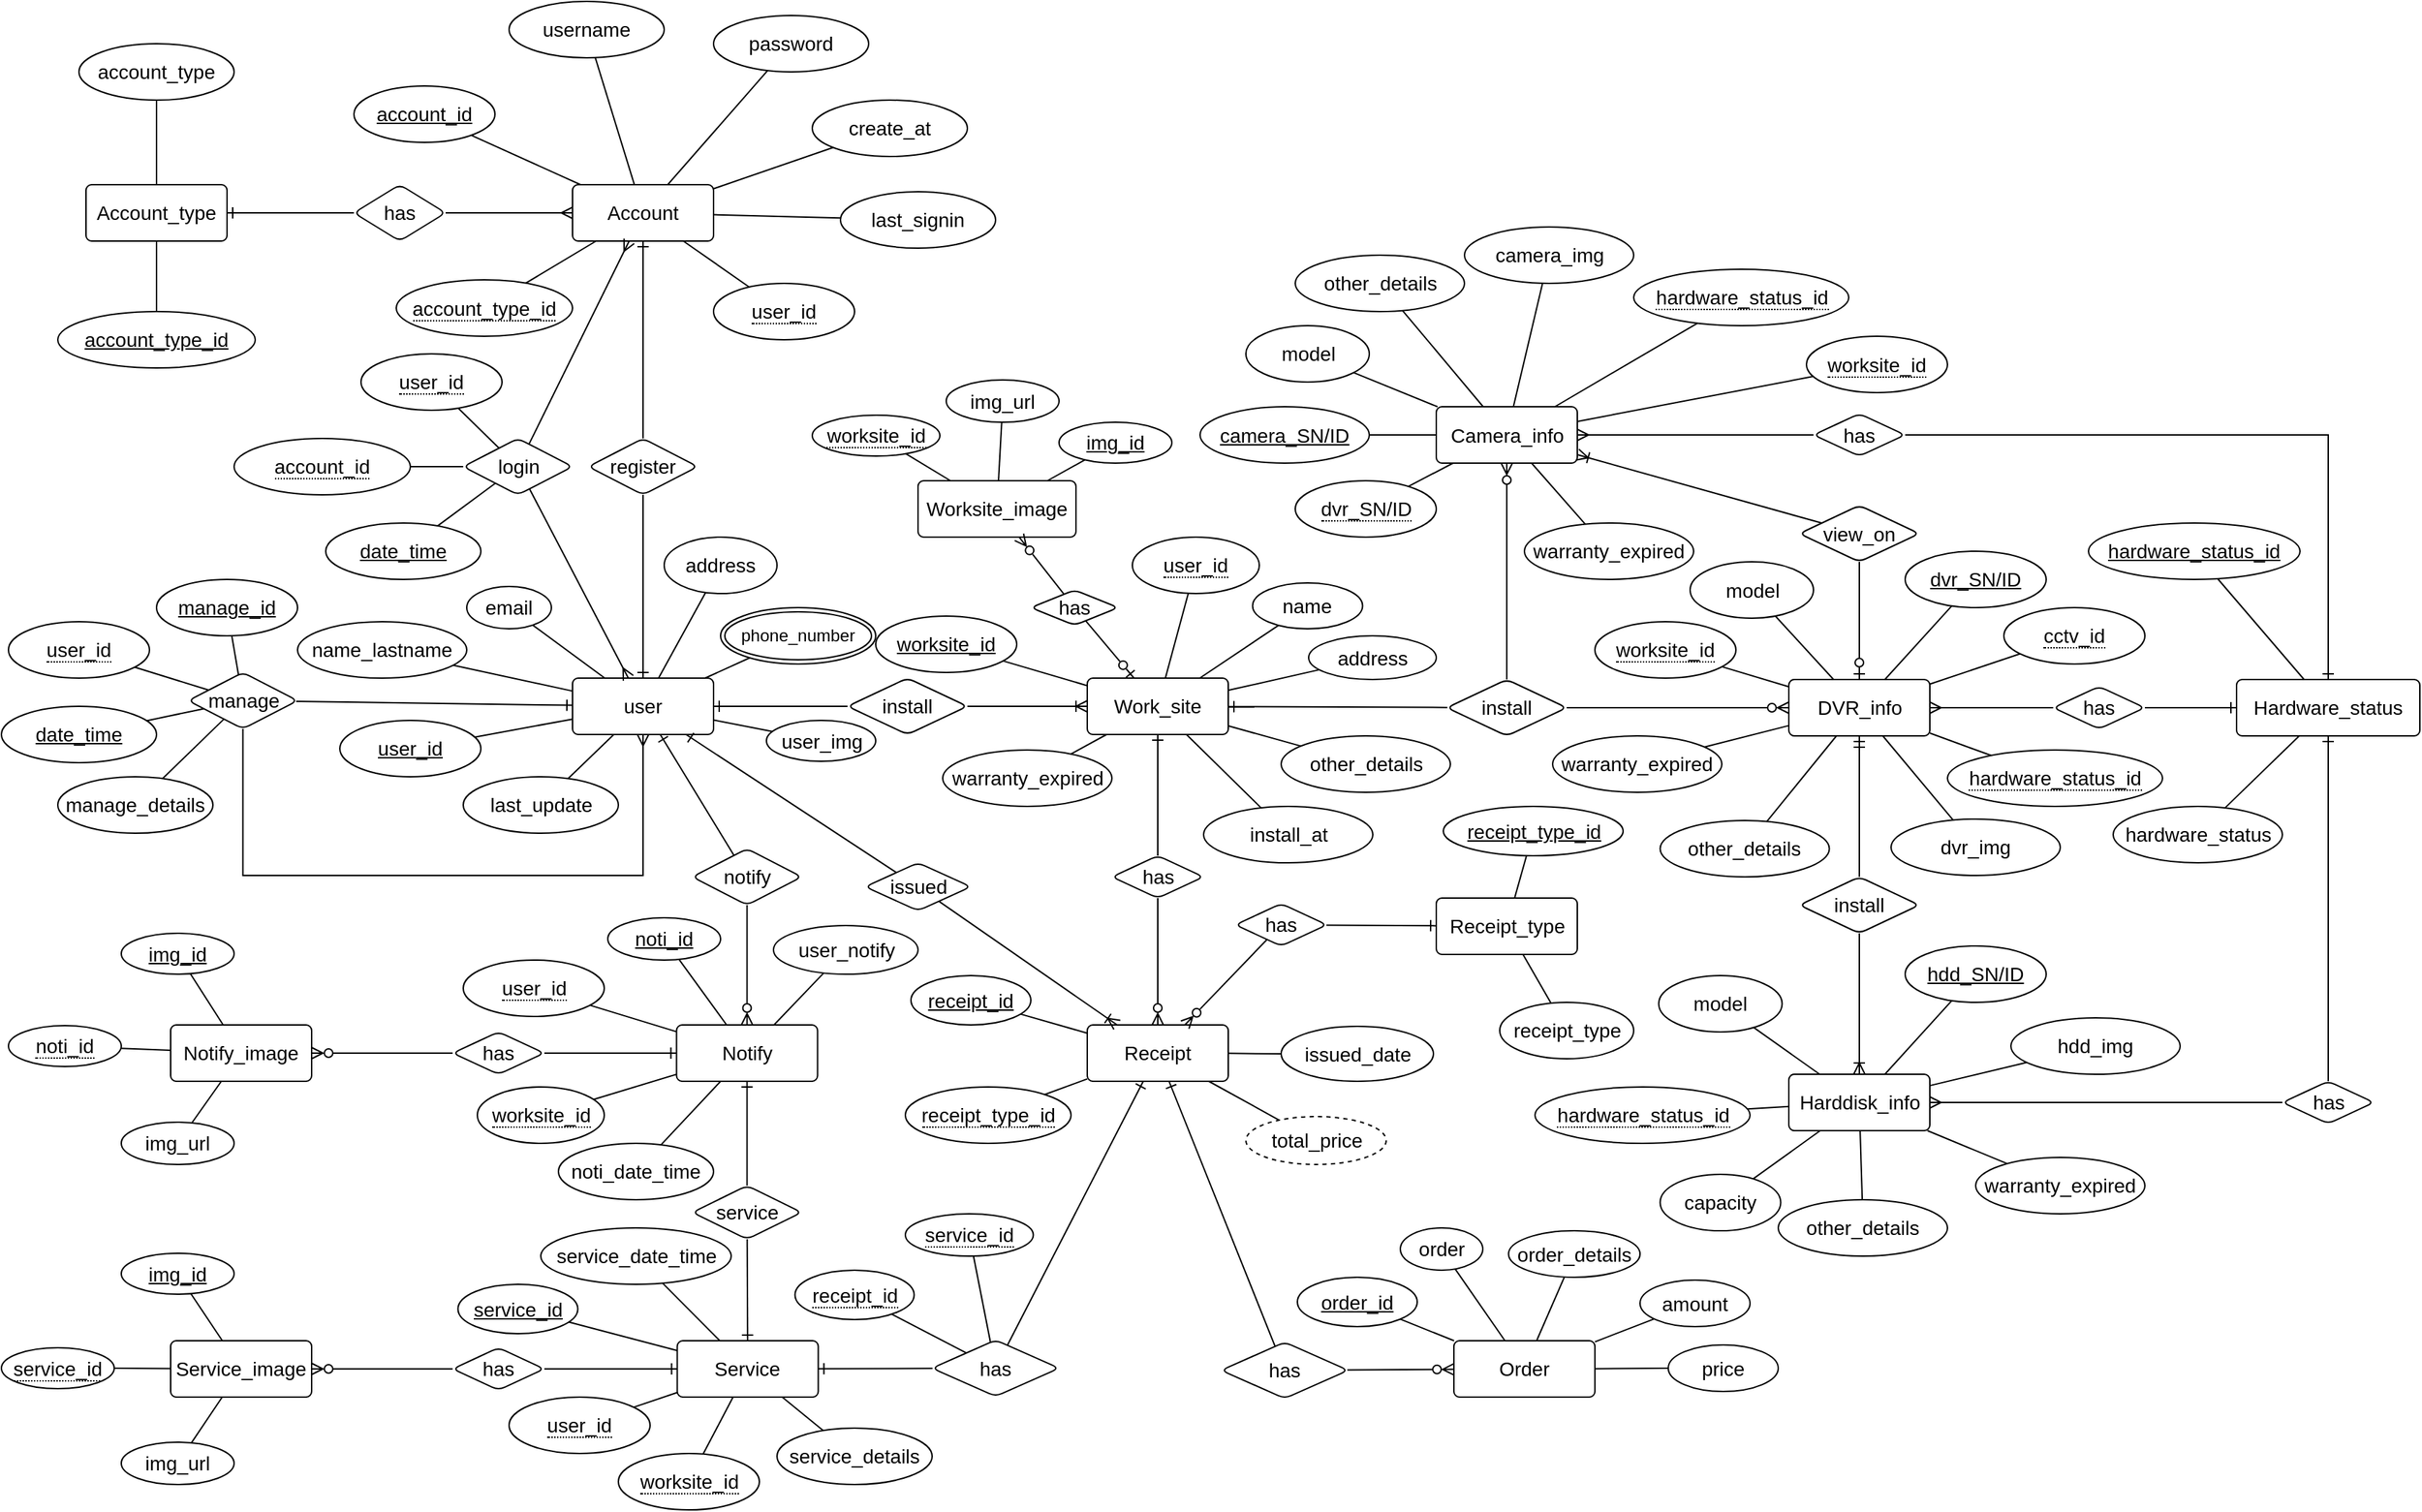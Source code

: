 <mxfile version="24.2.5" type="device">
  <diagram id="R2lEEEUBdFMjLlhIrx00" name="Page-1">
    <mxGraphModel dx="1805" dy="1665" grid="1" gridSize="10" guides="1" tooltips="1" connect="1" arrows="1" fold="1" page="1" pageScale="1" pageWidth="850" pageHeight="1100" math="0" shadow="0" extFonts="Permanent Marker^https://fonts.googleapis.com/css?family=Permanent+Marker">
      <root>
        <mxCell id="0" />
        <mxCell id="1" parent="0" />
        <mxCell id="7NOhby7hw7dm_6yb4IDW-6" style="edgeStyle=none;rounded=0;orthogonalLoop=1;jettySize=auto;html=1;endArrow=none;endFill=0;" parent="1" source="7NOhby7hw7dm_6yb4IDW-1" target="7NOhby7hw7dm_6yb4IDW-2" edge="1">
          <mxGeometry relative="1" as="geometry" />
        </mxCell>
        <mxCell id="7NOhby7hw7dm_6yb4IDW-1" value="user&lt;span style=&quot;background-color: initial;&quot;&gt;_id&lt;/span&gt;" style="ellipse;whiteSpace=wrap;html=1;align=center;fontStyle=4;fontSize=14;" parent="1" vertex="1">
          <mxGeometry x="-192" y="-40" width="100" height="40" as="geometry" />
        </mxCell>
        <mxCell id="7NOhby7hw7dm_6yb4IDW-15" style="edgeStyle=none;rounded=0;orthogonalLoop=1;jettySize=auto;html=1;endArrow=none;endFill=0;" parent="1" source="7NOhby7hw7dm_6yb4IDW-2" target="7NOhby7hw7dm_6yb4IDW-14" edge="1">
          <mxGeometry relative="1" as="geometry" />
        </mxCell>
        <mxCell id="nnw1u2tJm6NFAbLUipxi-4" style="edgeStyle=orthogonalEdgeStyle;rounded=0;orthogonalLoop=1;jettySize=auto;html=1;endArrow=ERone;endFill=0;curved=0;" parent="1" source="nnw1u2tJm6NFAbLUipxi-3" target="7NOhby7hw7dm_6yb4IDW-2" edge="1">
          <mxGeometry relative="1" as="geometry" />
        </mxCell>
        <mxCell id="7NOhby7hw7dm_6yb4IDW-2" value="user" style="rounded=1;arcSize=10;whiteSpace=wrap;html=1;align=center;fontSize=14;" parent="1" vertex="1">
          <mxGeometry x="-27" y="-70" width="100" height="40" as="geometry" />
        </mxCell>
        <mxCell id="7NOhby7hw7dm_6yb4IDW-7" style="edgeStyle=none;rounded=0;orthogonalLoop=1;jettySize=auto;html=1;endArrow=none;endFill=0;" parent="1" source="7NOhby7hw7dm_6yb4IDW-4" target="7NOhby7hw7dm_6yb4IDW-2" edge="1">
          <mxGeometry relative="1" as="geometry" />
        </mxCell>
        <mxCell id="7NOhby7hw7dm_6yb4IDW-4" value="name_lastname" style="ellipse;whiteSpace=wrap;html=1;align=center;fontSize=14;" parent="1" vertex="1">
          <mxGeometry x="-222" y="-110" width="120" height="40" as="geometry" />
        </mxCell>
        <mxCell id="7NOhby7hw7dm_6yb4IDW-13" style="edgeStyle=none;rounded=0;orthogonalLoop=1;jettySize=auto;html=1;endArrow=none;endFill=0;" parent="1" source="7NOhby7hw7dm_6yb4IDW-8" target="7NOhby7hw7dm_6yb4IDW-2" edge="1">
          <mxGeometry relative="1" as="geometry" />
        </mxCell>
        <mxCell id="7NOhby7hw7dm_6yb4IDW-8" value="address" style="ellipse;whiteSpace=wrap;html=1;align=center;fontSize=14;" parent="1" vertex="1">
          <mxGeometry x="38" y="-170" width="80" height="40" as="geometry" />
        </mxCell>
        <mxCell id="7NOhby7hw7dm_6yb4IDW-11" style="edgeStyle=none;rounded=0;orthogonalLoop=1;jettySize=auto;html=1;endArrow=none;endFill=0;" parent="1" source="nnw1u2tJm6NFAbLUipxi-20" target="7NOhby7hw7dm_6yb4IDW-2" edge="1">
          <mxGeometry relative="1" as="geometry">
            <mxPoint x="-82.64" y="-112.558" as="sourcePoint" />
          </mxGeometry>
        </mxCell>
        <mxCell id="7NOhby7hw7dm_6yb4IDW-12" style="edgeStyle=none;rounded=0;orthogonalLoop=1;jettySize=auto;html=1;endArrow=none;endFill=0;" parent="1" source="7NOhby7hw7dm_6yb4IDW-10" target="7NOhby7hw7dm_6yb4IDW-2" edge="1">
          <mxGeometry relative="1" as="geometry" />
        </mxCell>
        <mxCell id="7NOhby7hw7dm_6yb4IDW-10" value="email" style="ellipse;whiteSpace=wrap;html=1;align=center;fontSize=14;" parent="1" vertex="1">
          <mxGeometry x="-102" y="-135" width="60" height="30" as="geometry" />
        </mxCell>
        <mxCell id="7NOhby7hw7dm_6yb4IDW-14" value="last_update" style="ellipse;whiteSpace=wrap;html=1;align=center;fontSize=14;" parent="1" vertex="1">
          <mxGeometry x="-104.5" width="110" height="40" as="geometry" />
        </mxCell>
        <mxCell id="7NOhby7hw7dm_6yb4IDW-20" style="edgeStyle=none;rounded=0;orthogonalLoop=1;jettySize=auto;html=1;endArrow=none;endFill=0;" parent="1" source="7NOhby7hw7dm_6yb4IDW-17" target="7NOhby7hw7dm_6yb4IDW-18" edge="1">
          <mxGeometry relative="1" as="geometry" />
        </mxCell>
        <mxCell id="7NOhby7hw7dm_6yb4IDW-21" style="edgeStyle=none;rounded=0;orthogonalLoop=1;jettySize=auto;html=1;endArrow=none;endFill=0;" parent="1" source="7NOhby7hw7dm_6yb4IDW-17" target="7NOhby7hw7dm_6yb4IDW-19" edge="1">
          <mxGeometry relative="1" as="geometry" />
        </mxCell>
        <mxCell id="7NOhby7hw7dm_6yb4IDW-23" style="edgeStyle=none;rounded=0;orthogonalLoop=1;jettySize=auto;html=1;endArrow=none;endFill=0;" parent="1" source="7NOhby7hw7dm_6yb4IDW-17" target="7NOhby7hw7dm_6yb4IDW-22" edge="1">
          <mxGeometry relative="1" as="geometry" />
        </mxCell>
        <mxCell id="7NOhby7hw7dm_6yb4IDW-33" value="" style="edgeStyle=none;rounded=0;orthogonalLoop=1;jettySize=auto;html=1;endArrow=ERone;endFill=0;" parent="1" source="7NOhby7hw7dm_6yb4IDW-32" target="7NOhby7hw7dm_6yb4IDW-17" edge="1">
          <mxGeometry relative="1" as="geometry" />
        </mxCell>
        <mxCell id="7NOhby7hw7dm_6yb4IDW-44" style="edgeStyle=none;rounded=0;orthogonalLoop=1;jettySize=auto;html=1;endArrow=ERmany;endFill=0;" parent="1" source="7NOhby7hw7dm_6yb4IDW-43" target="7NOhby7hw7dm_6yb4IDW-17" edge="1">
          <mxGeometry relative="1" as="geometry" />
        </mxCell>
        <mxCell id="TE4sG0mL3auEknkfDrMu-34" style="edgeStyle=none;rounded=0;orthogonalLoop=1;jettySize=auto;html=1;endArrow=none;endFill=0;" parent="1" source="7NOhby7hw7dm_6yb4IDW-17" target="TE4sG0mL3auEknkfDrMu-33" edge="1">
          <mxGeometry relative="1" as="geometry" />
        </mxCell>
        <mxCell id="7NOhby7hw7dm_6yb4IDW-17" value="Account" style="rounded=1;arcSize=10;whiteSpace=wrap;html=1;align=center;fontSize=14;" parent="1" vertex="1">
          <mxGeometry x="-27" y="-420" width="100" height="40" as="geometry" />
        </mxCell>
        <mxCell id="7NOhby7hw7dm_6yb4IDW-18" value="username" style="ellipse;whiteSpace=wrap;html=1;align=center;fontSize=14;" parent="1" vertex="1">
          <mxGeometry x="-72" y="-550" width="110" height="40" as="geometry" />
        </mxCell>
        <mxCell id="7NOhby7hw7dm_6yb4IDW-19" value="password" style="ellipse;whiteSpace=wrap;html=1;align=center;fontSize=14;" parent="1" vertex="1">
          <mxGeometry x="73" y="-540" width="110" height="40" as="geometry" />
        </mxCell>
        <mxCell id="7NOhby7hw7dm_6yb4IDW-22" value="account_id" style="ellipse;whiteSpace=wrap;html=1;align=center;fontStyle=4;fontSize=14;" parent="1" vertex="1">
          <mxGeometry x="-182" y="-490" width="100" height="40" as="geometry" />
        </mxCell>
        <mxCell id="7NOhby7hw7dm_6yb4IDW-31" style="edgeStyle=none;rounded=0;orthogonalLoop=1;jettySize=auto;html=1;endArrow=none;endFill=0;" parent="1" source="7NOhby7hw7dm_6yb4IDW-25" target="7NOhby7hw7dm_6yb4IDW-17" edge="1">
          <mxGeometry relative="1" as="geometry" />
        </mxCell>
        <mxCell id="7NOhby7hw7dm_6yb4IDW-25" value="create_at" style="ellipse;whiteSpace=wrap;html=1;align=center;fontSize=14;" parent="1" vertex="1">
          <mxGeometry x="143" y="-480" width="110" height="40" as="geometry" />
        </mxCell>
        <mxCell id="7NOhby7hw7dm_6yb4IDW-28" value="&lt;span style=&quot;border-bottom: 1px dotted; font-size: 14px;&quot;&gt;user_id&lt;/span&gt;" style="ellipse;whiteSpace=wrap;html=1;align=center;fontSize=14;" parent="1" vertex="1">
          <mxGeometry x="73" y="-350" width="100" height="40" as="geometry" />
        </mxCell>
        <mxCell id="7NOhby7hw7dm_6yb4IDW-29" style="edgeStyle=none;rounded=0;orthogonalLoop=1;jettySize=auto;html=1;endArrow=none;endFill=0;" parent="1" source="7NOhby7hw7dm_6yb4IDW-28" target="7NOhby7hw7dm_6yb4IDW-17" edge="1">
          <mxGeometry relative="1" as="geometry" />
        </mxCell>
        <mxCell id="7NOhby7hw7dm_6yb4IDW-34" style="edgeStyle=none;rounded=0;orthogonalLoop=1;jettySize=auto;html=1;endArrow=ERone;endFill=0;" parent="1" source="7NOhby7hw7dm_6yb4IDW-32" target="7NOhby7hw7dm_6yb4IDW-2" edge="1">
          <mxGeometry relative="1" as="geometry" />
        </mxCell>
        <mxCell id="7NOhby7hw7dm_6yb4IDW-32" value="register" style="rhombus;whiteSpace=wrap;html=1;fontSize=14;rounded=1;arcSize=10;" parent="1" vertex="1">
          <mxGeometry x="-15.75" y="-240" width="77.5" height="40" as="geometry" />
        </mxCell>
        <mxCell id="7NOhby7hw7dm_6yb4IDW-40" style="edgeStyle=none;rounded=0;orthogonalLoop=1;jettySize=auto;html=1;endArrow=none;endFill=0;" parent="1" source="7NOhby7hw7dm_6yb4IDW-38" target="7NOhby7hw7dm_6yb4IDW-17" edge="1">
          <mxGeometry relative="1" as="geometry" />
        </mxCell>
        <mxCell id="7NOhby7hw7dm_6yb4IDW-38" value="&lt;span style=&quot;border-bottom: 1px dotted; font-size: 14px;&quot;&gt;account_type_id&lt;/span&gt;" style="ellipse;whiteSpace=wrap;html=1;align=center;fontSize=14;" parent="1" vertex="1">
          <mxGeometry x="-152" y="-352.5" width="125" height="40" as="geometry" />
        </mxCell>
        <mxCell id="7NOhby7hw7dm_6yb4IDW-46" style="edgeStyle=none;rounded=0;orthogonalLoop=1;jettySize=auto;html=1;endArrow=ERone;endFill=0;" parent="1" source="7NOhby7hw7dm_6yb4IDW-43" target="7NOhby7hw7dm_6yb4IDW-45" edge="1">
          <mxGeometry relative="1" as="geometry">
            <Array as="points">
              <mxPoint x="-232" y="-400" />
            </Array>
          </mxGeometry>
        </mxCell>
        <mxCell id="7NOhby7hw7dm_6yb4IDW-43" value="has" style="rhombus;whiteSpace=wrap;html=1;fontSize=14;rounded=1;arcSize=10;" parent="1" vertex="1">
          <mxGeometry x="-182" y="-420" width="65" height="40" as="geometry" />
        </mxCell>
        <mxCell id="7NOhby7hw7dm_6yb4IDW-50" style="edgeStyle=none;rounded=0;orthogonalLoop=1;jettySize=auto;html=1;endArrow=none;endFill=0;" parent="1" source="7NOhby7hw7dm_6yb4IDW-45" target="7NOhby7hw7dm_6yb4IDW-47" edge="1">
          <mxGeometry relative="1" as="geometry" />
        </mxCell>
        <mxCell id="7NOhby7hw7dm_6yb4IDW-51" style="edgeStyle=none;rounded=0;orthogonalLoop=1;jettySize=auto;html=1;endArrow=none;endFill=0;" parent="1" source="7NOhby7hw7dm_6yb4IDW-45" target="7NOhby7hw7dm_6yb4IDW-49" edge="1">
          <mxGeometry relative="1" as="geometry" />
        </mxCell>
        <mxCell id="7NOhby7hw7dm_6yb4IDW-45" value="Account_type" style="rounded=1;arcSize=10;whiteSpace=wrap;html=1;align=center;fontSize=14;" parent="1" vertex="1">
          <mxGeometry x="-372" y="-420" width="100" height="40" as="geometry" />
        </mxCell>
        <mxCell id="7NOhby7hw7dm_6yb4IDW-47" value="account_type_id" style="ellipse;whiteSpace=wrap;html=1;align=center;fontStyle=4;fontSize=14;" parent="1" vertex="1">
          <mxGeometry x="-392" y="-330" width="140" height="40" as="geometry" />
        </mxCell>
        <mxCell id="7NOhby7hw7dm_6yb4IDW-49" value="account_type" style="ellipse;whiteSpace=wrap;html=1;align=center;fontSize=14;" parent="1" vertex="1">
          <mxGeometry x="-377" y="-520" width="110" height="40" as="geometry" />
        </mxCell>
        <mxCell id="nnw1u2tJm6NFAbLUipxi-6" value="" style="edgeStyle=orthogonalEdgeStyle;rounded=0;orthogonalLoop=1;jettySize=auto;html=1;endArrow=ERoneToMany;endFill=0;" parent="1" source="nnw1u2tJm6NFAbLUipxi-3" target="nnw1u2tJm6NFAbLUipxi-7" edge="1">
          <mxGeometry relative="1" as="geometry">
            <mxPoint x="338" y="-50" as="targetPoint" />
          </mxGeometry>
        </mxCell>
        <mxCell id="nnw1u2tJm6NFAbLUipxi-3" value="install" style="rhombus;whiteSpace=wrap;html=1;fontSize=14;rounded=1;arcSize=10;" parent="1" vertex="1">
          <mxGeometry x="168" y="-70" width="85" height="40" as="geometry" />
        </mxCell>
        <mxCell id="nnw1u2tJm6NFAbLUipxi-14" style="rounded=0;orthogonalLoop=1;jettySize=auto;html=1;endArrow=none;endFill=0;" parent="1" source="nnw1u2tJm6NFAbLUipxi-7" target="nnw1u2tJm6NFAbLUipxi-11" edge="1">
          <mxGeometry relative="1" as="geometry" />
        </mxCell>
        <mxCell id="nnw1u2tJm6NFAbLUipxi-15" style="rounded=0;orthogonalLoop=1;jettySize=auto;html=1;endArrow=none;endFill=0;" parent="1" source="nnw1u2tJm6NFAbLUipxi-7" target="nnw1u2tJm6NFAbLUipxi-12" edge="1">
          <mxGeometry relative="1" as="geometry" />
        </mxCell>
        <mxCell id="nnw1u2tJm6NFAbLUipxi-18" style="edgeStyle=none;rounded=0;orthogonalLoop=1;jettySize=auto;html=1;endArrow=none;endFill=0;" parent="1" source="nnw1u2tJm6NFAbLUipxi-7" target="nnw1u2tJm6NFAbLUipxi-16" edge="1">
          <mxGeometry relative="1" as="geometry" />
        </mxCell>
        <mxCell id="nnw1u2tJm6NFAbLUipxi-19" style="edgeStyle=none;rounded=0;orthogonalLoop=1;jettySize=auto;html=1;endArrow=none;endFill=0;" parent="1" source="nnw1u2tJm6NFAbLUipxi-7" target="nnw1u2tJm6NFAbLUipxi-17" edge="1">
          <mxGeometry relative="1" as="geometry" />
        </mxCell>
        <mxCell id="nnw1u2tJm6NFAbLUipxi-22" style="edgeStyle=none;rounded=0;orthogonalLoop=1;jettySize=auto;html=1;endArrow=none;endFill=0;" parent="1" source="nnw1u2tJm6NFAbLUipxi-7" target="nnw1u2tJm6NFAbLUipxi-21" edge="1">
          <mxGeometry relative="1" as="geometry" />
        </mxCell>
        <mxCell id="_OOvcssyz3WQTyjRrkM5-11" style="edgeStyle=none;rounded=0;orthogonalLoop=1;jettySize=auto;html=1;endArrow=ERone;endFill=0;" parent="1" source="_OOvcssyz3WQTyjRrkM5-10" target="nnw1u2tJm6NFAbLUipxi-7" edge="1">
          <mxGeometry relative="1" as="geometry" />
        </mxCell>
        <mxCell id="nnw1u2tJm6NFAbLUipxi-7" value="Work_site" style="rounded=1;arcSize=10;whiteSpace=wrap;html=1;align=center;fontSize=14;" parent="1" vertex="1">
          <mxGeometry x="338" y="-70" width="100" height="40" as="geometry" />
        </mxCell>
        <mxCell id="nnw1u2tJm6NFAbLUipxi-11" value="worksite_id" style="ellipse;whiteSpace=wrap;html=1;align=center;fontStyle=4;fontSize=14;" parent="1" vertex="1">
          <mxGeometry x="188" y="-114" width="100" height="40" as="geometry" />
        </mxCell>
        <mxCell id="nnw1u2tJm6NFAbLUipxi-12" value="&lt;span style=&quot;border-bottom: 1px dotted; font-size: 14px;&quot;&gt;user_id&lt;/span&gt;" style="ellipse;whiteSpace=wrap;html=1;align=center;fontSize=14;" parent="1" vertex="1">
          <mxGeometry x="370" y="-170" width="90" height="40" as="geometry" />
        </mxCell>
        <mxCell id="nnw1u2tJm6NFAbLUipxi-16" value="name" style="ellipse;whiteSpace=wrap;html=1;align=center;fontSize=14;" parent="1" vertex="1">
          <mxGeometry x="455.25" y="-137.5" width="78" height="32.5" as="geometry" />
        </mxCell>
        <mxCell id="nnw1u2tJm6NFAbLUipxi-17" value="address" style="ellipse;whiteSpace=wrap;html=1;align=center;fontSize=14;" parent="1" vertex="1">
          <mxGeometry x="495" y="-100" width="90.5" height="31" as="geometry" />
        </mxCell>
        <mxCell id="nnw1u2tJm6NFAbLUipxi-20" value="phone_number" style="ellipse;shape=doubleEllipse;margin=3;whiteSpace=wrap;html=1;align=center;" parent="1" vertex="1">
          <mxGeometry x="78" y="-120" width="110" height="40" as="geometry" />
        </mxCell>
        <mxCell id="nnw1u2tJm6NFAbLUipxi-21" value="other_details" style="ellipse;whiteSpace=wrap;html=1;align=center;fontSize=14;" parent="1" vertex="1">
          <mxGeometry x="475.5" y="-29" width="120" height="40" as="geometry" />
        </mxCell>
        <mxCell id="nnw1u2tJm6NFAbLUipxi-25" style="edgeStyle=none;rounded=0;orthogonalLoop=1;jettySize=auto;html=1;endArrow=none;endFill=0;" parent="1" source="nnw1u2tJm6NFAbLUipxi-23" target="nnw1u2tJm6NFAbLUipxi-7" edge="1">
          <mxGeometry relative="1" as="geometry" />
        </mxCell>
        <mxCell id="nnw1u2tJm6NFAbLUipxi-23" value="install_at" style="ellipse;whiteSpace=wrap;html=1;align=center;fontSize=14;" parent="1" vertex="1">
          <mxGeometry x="420.5" y="21" width="120" height="40" as="geometry" />
        </mxCell>
        <mxCell id="nnw1u2tJm6NFAbLUipxi-26" style="edgeStyle=none;rounded=0;orthogonalLoop=1;jettySize=auto;html=1;endArrow=none;endFill=0;" parent="1" source="nnw1u2tJm6NFAbLUipxi-24" target="nnw1u2tJm6NFAbLUipxi-7" edge="1">
          <mxGeometry relative="1" as="geometry" />
        </mxCell>
        <mxCell id="nnw1u2tJm6NFAbLUipxi-24" value="warranty_expired" style="ellipse;whiteSpace=wrap;html=1;align=center;fontSize=14;" parent="1" vertex="1">
          <mxGeometry x="235.5" y="-19" width="120" height="40" as="geometry" />
        </mxCell>
        <mxCell id="nnw1u2tJm6NFAbLUipxi-31" style="edgeStyle=none;rounded=0;orthogonalLoop=1;jettySize=auto;html=1;exitX=0.5;exitY=1;exitDx=0;exitDy=0;" parent="1" source="nnw1u2tJm6NFAbLUipxi-23" target="nnw1u2tJm6NFAbLUipxi-23" edge="1">
          <mxGeometry relative="1" as="geometry" />
        </mxCell>
        <mxCell id="nnw1u2tJm6NFAbLUipxi-101" style="edgeStyle=none;rounded=0;orthogonalLoop=1;jettySize=auto;html=1;endArrow=none;endFill=0;" parent="1" source="nnw1u2tJm6NFAbLUipxi-38" target="nnw1u2tJm6NFAbLUipxi-98" edge="1">
          <mxGeometry relative="1" as="geometry" />
        </mxCell>
        <mxCell id="_OOvcssyz3WQTyjRrkM5-19" style="edgeStyle=none;rounded=0;orthogonalLoop=1;jettySize=auto;html=1;endArrow=ERzeroToMany;endFill=0;" parent="1" source="_OOvcssyz3WQTyjRrkM5-10" target="nnw1u2tJm6NFAbLUipxi-38" edge="1">
          <mxGeometry relative="1" as="geometry" />
        </mxCell>
        <mxCell id="nnw1u2tJm6NFAbLUipxi-38" value="Camera_info" style="rounded=1;arcSize=10;whiteSpace=wrap;html=1;align=center;fontSize=14;" parent="1" vertex="1">
          <mxGeometry x="585.5" y="-262.5" width="100" height="40" as="geometry" />
        </mxCell>
        <mxCell id="nnw1u2tJm6NFAbLUipxi-44" style="edgeStyle=none;rounded=0;orthogonalLoop=1;jettySize=auto;html=1;endArrow=none;endFill=0;" parent="1" source="nnw1u2tJm6NFAbLUipxi-43" target="nnw1u2tJm6NFAbLUipxi-38" edge="1">
          <mxGeometry relative="1" as="geometry" />
        </mxCell>
        <mxCell id="nnw1u2tJm6NFAbLUipxi-43" value="camera_SN/ID" style="ellipse;whiteSpace=wrap;html=1;align=center;fontStyle=4;fontSize=14;" parent="1" vertex="1">
          <mxGeometry x="418" y="-262.5" width="120" height="40" as="geometry" />
        </mxCell>
        <mxCell id="nnw1u2tJm6NFAbLUipxi-51" style="edgeStyle=none;rounded=0;orthogonalLoop=1;jettySize=auto;html=1;endArrow=none;endFill=0;" parent="1" source="nnw1u2tJm6NFAbLUipxi-47" target="nnw1u2tJm6NFAbLUipxi-38" edge="1">
          <mxGeometry relative="1" as="geometry" />
        </mxCell>
        <mxCell id="nnw1u2tJm6NFAbLUipxi-47" value="other_details" style="ellipse;whiteSpace=wrap;html=1;align=center;fontSize=14;" parent="1" vertex="1">
          <mxGeometry x="485.5" y="-370" width="120" height="40" as="geometry" />
        </mxCell>
        <mxCell id="nnw1u2tJm6NFAbLUipxi-79" style="edgeStyle=none;rounded=0;orthogonalLoop=1;jettySize=auto;html=1;endArrow=none;endFill=0;" parent="1" source="nnw1u2tJm6NFAbLUipxi-52" target="nnw1u2tJm6NFAbLUipxi-78" edge="1">
          <mxGeometry relative="1" as="geometry" />
        </mxCell>
        <mxCell id="nnw1u2tJm6NFAbLUipxi-96" style="edgeStyle=none;rounded=0;orthogonalLoop=1;jettySize=auto;html=1;endArrow=ERmandOne;endFill=0;" parent="1" source="nnw1u2tJm6NFAbLUipxi-95" target="nnw1u2tJm6NFAbLUipxi-52" edge="1">
          <mxGeometry relative="1" as="geometry" />
        </mxCell>
        <mxCell id="TE4sG0mL3auEknkfDrMu-9" style="edgeStyle=none;rounded=0;orthogonalLoop=1;jettySize=auto;html=1;endArrow=ERmany;endFill=0;" parent="1" source="TE4sG0mL3auEknkfDrMu-8" target="nnw1u2tJm6NFAbLUipxi-52" edge="1">
          <mxGeometry relative="1" as="geometry" />
        </mxCell>
        <mxCell id="nnw1u2tJm6NFAbLUipxi-52" value="DVR_info" style="rounded=1;arcSize=10;whiteSpace=wrap;html=1;align=center;fontSize=14;" parent="1" vertex="1">
          <mxGeometry x="835.5" y="-69" width="100" height="40" as="geometry" />
        </mxCell>
        <mxCell id="nnw1u2tJm6NFAbLUipxi-68" style="edgeStyle=none;rounded=0;orthogonalLoop=1;jettySize=auto;html=1;endArrow=none;endFill=0;" parent="1" source="nnw1u2tJm6NFAbLUipxi-53" target="nnw1u2tJm6NFAbLUipxi-52" edge="1">
          <mxGeometry relative="1" as="geometry" />
        </mxCell>
        <mxCell id="nnw1u2tJm6NFAbLUipxi-53" value="dvr_SN/ID" style="ellipse;whiteSpace=wrap;html=1;align=center;fontStyle=4;fontSize=14;" parent="1" vertex="1">
          <mxGeometry x="918" y="-160" width="100" height="40" as="geometry" />
        </mxCell>
        <mxCell id="nnw1u2tJm6NFAbLUipxi-69" style="edgeStyle=none;rounded=0;orthogonalLoop=1;jettySize=auto;html=1;endArrow=none;endFill=0;" parent="1" source="nnw1u2tJm6NFAbLUipxi-63" target="nnw1u2tJm6NFAbLUipxi-52" edge="1">
          <mxGeometry relative="1" as="geometry" />
        </mxCell>
        <mxCell id="nnw1u2tJm6NFAbLUipxi-63" value="&lt;span style=&quot;border-bottom: 1px dotted; font-size: 14px;&quot;&gt;cctv_id&lt;/span&gt;" style="ellipse;whiteSpace=wrap;html=1;align=center;fontSize=14;" parent="1" vertex="1">
          <mxGeometry x="988" y="-120" width="100" height="40" as="geometry" />
        </mxCell>
        <mxCell id="nnw1u2tJm6NFAbLUipxi-70" style="edgeStyle=none;rounded=0;orthogonalLoop=1;jettySize=auto;html=1;endArrow=none;endFill=0;" parent="1" source="nnw1u2tJm6NFAbLUipxi-64" target="nnw1u2tJm6NFAbLUipxi-52" edge="1">
          <mxGeometry relative="1" as="geometry" />
        </mxCell>
        <mxCell id="nnw1u2tJm6NFAbLUipxi-64" value="other_details" style="ellipse;whiteSpace=wrap;html=1;align=center;fontSize=14;" parent="1" vertex="1">
          <mxGeometry x="744.25" y="31" width="120" height="40" as="geometry" />
        </mxCell>
        <mxCell id="nnw1u2tJm6NFAbLUipxi-71" style="edgeStyle=none;rounded=0;orthogonalLoop=1;jettySize=auto;html=1;endArrow=none;endFill=0;" parent="1" source="TE4sG0mL3auEknkfDrMu-6" target="nnw1u2tJm6NFAbLUipxi-52" edge="1">
          <mxGeometry relative="1" as="geometry">
            <mxPoint x="971.783" y="21.026" as="sourcePoint" />
          </mxGeometry>
        </mxCell>
        <mxCell id="nnw1u2tJm6NFAbLUipxi-78" value="warranty_expired" style="ellipse;whiteSpace=wrap;html=1;align=center;fontSize=14;" parent="1" vertex="1">
          <mxGeometry x="668" y="-29" width="120" height="40" as="geometry" />
        </mxCell>
        <mxCell id="nnw1u2tJm6NFAbLUipxi-82" style="edgeStyle=none;rounded=0;orthogonalLoop=1;jettySize=auto;html=1;endArrow=none;endFill=0;" parent="1" source="nnw1u2tJm6NFAbLUipxi-81" target="nnw1u2tJm6NFAbLUipxi-38" edge="1">
          <mxGeometry relative="1" as="geometry" />
        </mxCell>
        <mxCell id="nnw1u2tJm6NFAbLUipxi-81" value="model" style="ellipse;whiteSpace=wrap;html=1;align=center;fontSize=14;" parent="1" vertex="1">
          <mxGeometry x="450.5" y="-320" width="87.5" height="40" as="geometry" />
        </mxCell>
        <mxCell id="nnw1u2tJm6NFAbLUipxi-86" style="edgeStyle=none;rounded=0;orthogonalLoop=1;jettySize=auto;html=1;endArrow=none;endFill=0;" parent="1" source="nnw1u2tJm6NFAbLUipxi-85" target="nnw1u2tJm6NFAbLUipxi-38" edge="1">
          <mxGeometry relative="1" as="geometry" />
        </mxCell>
        <mxCell id="nnw1u2tJm6NFAbLUipxi-85" value="&lt;span style=&quot;border-bottom: 1px dotted; font-size: 14px;&quot;&gt;dvr_SN/ID&lt;/span&gt;" style="ellipse;whiteSpace=wrap;html=1;align=center;fontSize=14;" parent="1" vertex="1">
          <mxGeometry x="485.5" y="-210" width="100" height="40" as="geometry" />
        </mxCell>
        <mxCell id="TE4sG0mL3auEknkfDrMu-12" style="edgeStyle=none;rounded=0;orthogonalLoop=1;jettySize=auto;html=1;endArrow=ERmany;endFill=0;" parent="1" source="TE4sG0mL3auEknkfDrMu-10" target="nnw1u2tJm6NFAbLUipxi-94" edge="1">
          <mxGeometry relative="1" as="geometry">
            <mxPoint x="838" y="231" as="sourcePoint" />
          </mxGeometry>
        </mxCell>
        <mxCell id="nnw1u2tJm6NFAbLUipxi-94" value="Harddisk_info" style="rounded=1;arcSize=10;whiteSpace=wrap;html=1;align=center;fontSize=14;" parent="1" vertex="1">
          <mxGeometry x="835.5" y="211" width="100" height="40" as="geometry" />
        </mxCell>
        <mxCell id="nnw1u2tJm6NFAbLUipxi-97" style="edgeStyle=none;rounded=0;orthogonalLoop=1;jettySize=auto;html=1;endArrow=ERoneToMany;endFill=0;" parent="1" source="nnw1u2tJm6NFAbLUipxi-95" target="nnw1u2tJm6NFAbLUipxi-94" edge="1">
          <mxGeometry relative="1" as="geometry" />
        </mxCell>
        <mxCell id="nnw1u2tJm6NFAbLUipxi-95" value="install" style="rhombus;whiteSpace=wrap;html=1;fontSize=14;rounded=1;arcSize=10;" parent="1" vertex="1">
          <mxGeometry x="843" y="71" width="85" height="40" as="geometry" />
        </mxCell>
        <mxCell id="nnw1u2tJm6NFAbLUipxi-98" value="warranty_expired" style="ellipse;whiteSpace=wrap;html=1;align=center;fontSize=14;" parent="1" vertex="1">
          <mxGeometry x="648" y="-180" width="120" height="40" as="geometry" />
        </mxCell>
        <mxCell id="nnw1u2tJm6NFAbLUipxi-100" style="edgeStyle=none;rounded=0;orthogonalLoop=1;jettySize=auto;html=1;endArrow=none;endFill=0;" parent="1" source="nnw1u2tJm6NFAbLUipxi-99" target="nnw1u2tJm6NFAbLUipxi-52" edge="1">
          <mxGeometry relative="1" as="geometry" />
        </mxCell>
        <mxCell id="nnw1u2tJm6NFAbLUipxi-99" value="model" style="ellipse;whiteSpace=wrap;html=1;align=center;fontSize=14;" parent="1" vertex="1">
          <mxGeometry x="765.5" y="-152.5" width="87.5" height="40" as="geometry" />
        </mxCell>
        <mxCell id="nnw1u2tJm6NFAbLUipxi-113" style="edgeStyle=none;rounded=0;orthogonalLoop=1;jettySize=auto;html=1;endArrow=none;endFill=0;" parent="1" source="nnw1u2tJm6NFAbLUipxi-108" target="nnw1u2tJm6NFAbLUipxi-94" edge="1">
          <mxGeometry relative="1" as="geometry" />
        </mxCell>
        <mxCell id="nnw1u2tJm6NFAbLUipxi-108" value="hdd_SN/ID" style="ellipse;whiteSpace=wrap;html=1;align=center;fontStyle=4;fontSize=14;" parent="1" vertex="1">
          <mxGeometry x="918" y="120" width="100" height="40" as="geometry" />
        </mxCell>
        <mxCell id="nnw1u2tJm6NFAbLUipxi-114" style="edgeStyle=none;rounded=0;orthogonalLoop=1;jettySize=auto;html=1;endArrow=none;endFill=0;" parent="1" source="nnw1u2tJm6NFAbLUipxi-109" target="nnw1u2tJm6NFAbLUipxi-94" edge="1">
          <mxGeometry relative="1" as="geometry" />
        </mxCell>
        <mxCell id="nnw1u2tJm6NFAbLUipxi-109" value="model" style="ellipse;whiteSpace=wrap;html=1;align=center;fontSize=14;" parent="1" vertex="1">
          <mxGeometry x="743.25" y="141" width="87.5" height="40" as="geometry" />
        </mxCell>
        <mxCell id="nnw1u2tJm6NFAbLUipxi-115" style="edgeStyle=none;rounded=0;orthogonalLoop=1;jettySize=auto;html=1;endArrow=none;endFill=0;" parent="1" source="nnw1u2tJm6NFAbLUipxi-110" target="nnw1u2tJm6NFAbLUipxi-94" edge="1">
          <mxGeometry relative="1" as="geometry" />
        </mxCell>
        <mxCell id="nnw1u2tJm6NFAbLUipxi-110" value="other_details" style="ellipse;whiteSpace=wrap;html=1;align=center;fontSize=14;" parent="1" vertex="1">
          <mxGeometry x="828" y="300" width="120" height="40" as="geometry" />
        </mxCell>
        <mxCell id="nnw1u2tJm6NFAbLUipxi-116" style="edgeStyle=none;rounded=0;orthogonalLoop=1;jettySize=auto;html=1;endArrow=none;endFill=0;" parent="1" source="nnw1u2tJm6NFAbLUipxi-111" target="nnw1u2tJm6NFAbLUipxi-94" edge="1">
          <mxGeometry relative="1" as="geometry" />
        </mxCell>
        <mxCell id="nnw1u2tJm6NFAbLUipxi-111" value="warranty_expired" style="ellipse;whiteSpace=wrap;html=1;align=center;fontSize=14;" parent="1" vertex="1">
          <mxGeometry x="968" y="270" width="120" height="40" as="geometry" />
        </mxCell>
        <mxCell id="nnw1u2tJm6NFAbLUipxi-118" style="edgeStyle=none;rounded=0;orthogonalLoop=1;jettySize=auto;html=1;endArrow=none;endFill=0;" parent="1" source="TE4sG0mL3auEknkfDrMu-7" target="nnw1u2tJm6NFAbLUipxi-94" edge="1">
          <mxGeometry relative="1" as="geometry">
            <mxPoint x="1009.157" y="194.579" as="sourcePoint" />
          </mxGeometry>
        </mxCell>
        <mxCell id="x1B69Hry5hPoCIqGaBGf-3" style="edgeStyle=none;rounded=0;orthogonalLoop=1;jettySize=auto;html=1;endArrow=none;endFill=0;" parent="1" source="x1B69Hry5hPoCIqGaBGf-2" target="nnw1u2tJm6NFAbLUipxi-94" edge="1">
          <mxGeometry relative="1" as="geometry" />
        </mxCell>
        <mxCell id="x1B69Hry5hPoCIqGaBGf-2" value="capacity" style="ellipse;whiteSpace=wrap;html=1;align=center;fontSize=14;" parent="1" vertex="1">
          <mxGeometry x="744.25" y="282" width="85.5" height="40" as="geometry" />
        </mxCell>
        <mxCell id="_OOvcssyz3WQTyjRrkM5-9" style="edgeStyle=none;rounded=0;orthogonalLoop=1;jettySize=auto;html=1;exitX=0.5;exitY=1;exitDx=0;exitDy=0;" parent="1" source="nnw1u2tJm6NFAbLUipxi-78" target="nnw1u2tJm6NFAbLUipxi-78" edge="1">
          <mxGeometry relative="1" as="geometry" />
        </mxCell>
        <mxCell id="_OOvcssyz3WQTyjRrkM5-12" style="edgeStyle=none;rounded=0;orthogonalLoop=1;jettySize=auto;html=1;endArrow=ERzeroToMany;endFill=0;" parent="1" source="_OOvcssyz3WQTyjRrkM5-10" target="nnw1u2tJm6NFAbLUipxi-52" edge="1">
          <mxGeometry relative="1" as="geometry" />
        </mxCell>
        <mxCell id="_OOvcssyz3WQTyjRrkM5-10" value="install" style="rhombus;whiteSpace=wrap;html=1;fontSize=14;rounded=1;arcSize=10;" parent="1" vertex="1">
          <mxGeometry x="593" y="-69" width="85" height="40" as="geometry" />
        </mxCell>
        <mxCell id="_OOvcssyz3WQTyjRrkM5-15" style="edgeStyle=none;rounded=0;orthogonalLoop=1;jettySize=auto;html=1;endArrow=ERoneToMany;endFill=0;" parent="1" source="_OOvcssyz3WQTyjRrkM5-13" target="nnw1u2tJm6NFAbLUipxi-38" edge="1">
          <mxGeometry relative="1" as="geometry" />
        </mxCell>
        <mxCell id="TE4sG0mL3auEknkfDrMu-45" style="edgeStyle=none;rounded=0;orthogonalLoop=1;jettySize=auto;html=1;endArrow=ERzeroToOne;endFill=0;" parent="1" source="_OOvcssyz3WQTyjRrkM5-13" target="nnw1u2tJm6NFAbLUipxi-52" edge="1">
          <mxGeometry relative="1" as="geometry" />
        </mxCell>
        <mxCell id="_OOvcssyz3WQTyjRrkM5-13" value="view_on" style="rhombus;whiteSpace=wrap;html=1;fontSize=14;rounded=1;arcSize=10;" parent="1" vertex="1">
          <mxGeometry x="843" y="-192.5" width="85" height="40" as="geometry" />
        </mxCell>
        <mxCell id="_OOvcssyz3WQTyjRrkM5-18" style="edgeStyle=none;rounded=0;orthogonalLoop=1;jettySize=auto;html=1;endArrow=none;endFill=0;" parent="1" source="_OOvcssyz3WQTyjRrkM5-17" target="nnw1u2tJm6NFAbLUipxi-52" edge="1">
          <mxGeometry relative="1" as="geometry" />
        </mxCell>
        <mxCell id="_OOvcssyz3WQTyjRrkM5-17" value="&lt;span style=&quot;border-bottom: 1px dotted; font-size: 14px;&quot;&gt;worksite_id&lt;/span&gt;" style="ellipse;whiteSpace=wrap;html=1;align=center;fontSize=14;" parent="1" vertex="1">
          <mxGeometry x="698" y="-110" width="100" height="40" as="geometry" />
        </mxCell>
        <mxCell id="_OOvcssyz3WQTyjRrkM5-23" style="edgeStyle=none;rounded=0;orthogonalLoop=1;jettySize=auto;html=1;endArrow=none;endFill=0;" parent="1" source="_OOvcssyz3WQTyjRrkM5-22" target="nnw1u2tJm6NFAbLUipxi-38" edge="1">
          <mxGeometry relative="1" as="geometry" />
        </mxCell>
        <mxCell id="_OOvcssyz3WQTyjRrkM5-22" value="&lt;span style=&quot;border-bottom: 1px dotted; font-size: 14px;&quot;&gt;worksite_id&lt;/span&gt;" style="ellipse;whiteSpace=wrap;html=1;align=center;fontSize=14;" parent="1" vertex="1">
          <mxGeometry x="848" y="-312.5" width="100" height="40" as="geometry" />
        </mxCell>
        <mxCell id="TE4sG0mL3auEknkfDrMu-3" style="rounded=0;orthogonalLoop=1;jettySize=auto;html=1;endArrow=ERmany;endFill=0;" parent="1" source="TE4sG0mL3auEknkfDrMu-2" target="nnw1u2tJm6NFAbLUipxi-38" edge="1">
          <mxGeometry relative="1" as="geometry" />
        </mxCell>
        <mxCell id="TE4sG0mL3auEknkfDrMu-15" style="edgeStyle=orthogonalEdgeStyle;rounded=0;orthogonalLoop=1;jettySize=auto;html=1;endArrow=ERone;endFill=0;" parent="1" source="TE4sG0mL3auEknkfDrMu-2" target="TE4sG0mL3auEknkfDrMu-13" edge="1">
          <mxGeometry relative="1" as="geometry" />
        </mxCell>
        <mxCell id="TE4sG0mL3auEknkfDrMu-2" value="has" style="rhombus;whiteSpace=wrap;html=1;fontSize=14;rounded=1;arcSize=10;" parent="1" vertex="1">
          <mxGeometry x="853" y="-257.5" width="65" height="30" as="geometry" />
        </mxCell>
        <mxCell id="TE4sG0mL3auEknkfDrMu-5" style="rounded=0;orthogonalLoop=1;jettySize=auto;html=1;endArrow=none;endFill=0;" parent="1" source="TE4sG0mL3auEknkfDrMu-4" target="nnw1u2tJm6NFAbLUipxi-38" edge="1">
          <mxGeometry relative="1" as="geometry" />
        </mxCell>
        <mxCell id="TE4sG0mL3auEknkfDrMu-4" value="&lt;span style=&quot;border-bottom: 1px dotted; font-size: 14px;&quot;&gt;hardware_status_id&lt;/span&gt;" style="ellipse;whiteSpace=wrap;html=1;align=center;fontSize=14;" parent="1" vertex="1">
          <mxGeometry x="725.5" y="-360" width="152.5" height="40" as="geometry" />
        </mxCell>
        <mxCell id="TE4sG0mL3auEknkfDrMu-6" value="&lt;span style=&quot;border-bottom: 1px dotted; font-size: 14px;&quot;&gt;hardware_status_id&lt;/span&gt;" style="ellipse;whiteSpace=wrap;html=1;align=center;fontSize=14;" parent="1" vertex="1">
          <mxGeometry x="948" y="-19" width="152.5" height="40" as="geometry" />
        </mxCell>
        <mxCell id="TE4sG0mL3auEknkfDrMu-7" value="&lt;span style=&quot;border-bottom: 1px dotted; font-size: 14px;&quot;&gt;hardware_status_id&lt;/span&gt;" style="ellipse;whiteSpace=wrap;html=1;align=center;fontSize=14;" parent="1" vertex="1">
          <mxGeometry x="655.5" y="220" width="152.5" height="40" as="geometry" />
        </mxCell>
        <mxCell id="TE4sG0mL3auEknkfDrMu-14" value="" style="edgeStyle=none;rounded=0;orthogonalLoop=1;jettySize=auto;html=1;endArrow=ERone;endFill=0;" parent="1" source="TE4sG0mL3auEknkfDrMu-8" target="TE4sG0mL3auEknkfDrMu-13" edge="1">
          <mxGeometry relative="1" as="geometry" />
        </mxCell>
        <mxCell id="TE4sG0mL3auEknkfDrMu-8" value="has" style="rhombus;whiteSpace=wrap;html=1;fontSize=14;rounded=1;arcSize=10;" parent="1" vertex="1">
          <mxGeometry x="1023" y="-64" width="65" height="30" as="geometry" />
        </mxCell>
        <mxCell id="TE4sG0mL3auEknkfDrMu-16" style="edgeStyle=none;rounded=0;orthogonalLoop=1;jettySize=auto;html=1;endArrow=ERone;endFill=0;" parent="1" source="TE4sG0mL3auEknkfDrMu-10" target="TE4sG0mL3auEknkfDrMu-13" edge="1">
          <mxGeometry relative="1" as="geometry" />
        </mxCell>
        <mxCell id="TE4sG0mL3auEknkfDrMu-10" value="has" style="rhombus;whiteSpace=wrap;html=1;fontSize=14;rounded=1;arcSize=10;" parent="1" vertex="1">
          <mxGeometry x="1185.5" y="216" width="65" height="30" as="geometry" />
        </mxCell>
        <mxCell id="TE4sG0mL3auEknkfDrMu-13" value="Hardware_status" style="rounded=1;arcSize=10;whiteSpace=wrap;html=1;align=center;fontSize=14;" parent="1" vertex="1">
          <mxGeometry x="1153" y="-69" width="130" height="40" as="geometry" />
        </mxCell>
        <mxCell id="TE4sG0mL3auEknkfDrMu-20" style="edgeStyle=none;rounded=0;orthogonalLoop=1;jettySize=auto;html=1;endArrow=none;endFill=0;" parent="1" source="TE4sG0mL3auEknkfDrMu-17" target="TE4sG0mL3auEknkfDrMu-13" edge="1">
          <mxGeometry relative="1" as="geometry" />
        </mxCell>
        <mxCell id="TE4sG0mL3auEknkfDrMu-17" value="hardware_status_id" style="ellipse;whiteSpace=wrap;html=1;align=center;fontStyle=4;fontSize=14;" parent="1" vertex="1">
          <mxGeometry x="1048" y="-180" width="150" height="40" as="geometry" />
        </mxCell>
        <mxCell id="TE4sG0mL3auEknkfDrMu-19" style="edgeStyle=none;rounded=0;orthogonalLoop=1;jettySize=auto;html=1;endArrow=none;endFill=0;" parent="1" source="TE4sG0mL3auEknkfDrMu-18" target="TE4sG0mL3auEknkfDrMu-13" edge="1">
          <mxGeometry relative="1" as="geometry" />
        </mxCell>
        <mxCell id="TE4sG0mL3auEknkfDrMu-18" value="hardware_status" style="ellipse;whiteSpace=wrap;html=1;align=center;fontSize=14;" parent="1" vertex="1">
          <mxGeometry x="1065.5" y="21" width="120" height="40" as="geometry" />
        </mxCell>
        <mxCell id="TE4sG0mL3auEknkfDrMu-35" style="edgeStyle=none;rounded=0;orthogonalLoop=1;jettySize=auto;html=1;endArrow=ERone;endFill=0;" parent="1" source="TE4sG0mL3auEknkfDrMu-32" target="7NOhby7hw7dm_6yb4IDW-2" edge="1">
          <mxGeometry relative="1" as="geometry" />
        </mxCell>
        <mxCell id="TE4sG0mL3auEknkfDrMu-36" style="edgeStyle=orthogonalEdgeStyle;rounded=0;orthogonalLoop=1;jettySize=auto;html=1;endArrow=ERmany;endFill=0;" parent="1" source="TE4sG0mL3auEknkfDrMu-32" target="7NOhby7hw7dm_6yb4IDW-2" edge="1">
          <mxGeometry relative="1" as="geometry">
            <Array as="points">
              <mxPoint x="-261" y="70" />
              <mxPoint x="23" y="70" />
            </Array>
          </mxGeometry>
        </mxCell>
        <mxCell id="TE4sG0mL3auEknkfDrMu-32" value="manage" style="rhombus;whiteSpace=wrap;html=1;fontSize=14;rounded=1;arcSize=10;" parent="1" vertex="1">
          <mxGeometry x="-299.5" y="-74" width="77.5" height="40" as="geometry" />
        </mxCell>
        <mxCell id="TE4sG0mL3auEknkfDrMu-33" value="last_signin" style="ellipse;whiteSpace=wrap;html=1;align=center;fontSize=14;" parent="1" vertex="1">
          <mxGeometry x="163" y="-415" width="110" height="40" as="geometry" />
        </mxCell>
        <mxCell id="TE4sG0mL3auEknkfDrMu-53" style="edgeStyle=none;rounded=0;orthogonalLoop=1;jettySize=auto;html=1;endArrow=none;endFill=0;" parent="1" source="TE4sG0mL3auEknkfDrMu-46" target="TE4sG0mL3auEknkfDrMu-48" edge="1">
          <mxGeometry relative="1" as="geometry" />
        </mxCell>
        <mxCell id="TE4sG0mL3auEknkfDrMu-46" value="&lt;span style=&quot;border-bottom: 1px dotted; font-size: 14px;&quot;&gt;account_id&lt;/span&gt;" style="ellipse;whiteSpace=wrap;html=1;align=center;fontSize=14;" parent="1" vertex="1">
          <mxGeometry x="-267" y="-240" width="125" height="40" as="geometry" />
        </mxCell>
        <mxCell id="TE4sG0mL3auEknkfDrMu-54" style="edgeStyle=none;rounded=0;orthogonalLoop=1;jettySize=auto;html=1;endArrow=none;endFill=0;" parent="1" source="TE4sG0mL3auEknkfDrMu-47" target="TE4sG0mL3auEknkfDrMu-48" edge="1">
          <mxGeometry relative="1" as="geometry" />
        </mxCell>
        <mxCell id="TE4sG0mL3auEknkfDrMu-47" value="&lt;span style=&quot;border-bottom: 1px dotted; font-size: 14px;&quot;&gt;user_id&lt;/span&gt;" style="ellipse;whiteSpace=wrap;html=1;align=center;fontSize=14;" parent="1" vertex="1">
          <mxGeometry x="-177" y="-300" width="100" height="40" as="geometry" />
        </mxCell>
        <mxCell id="TE4sG0mL3auEknkfDrMu-49" style="edgeStyle=none;rounded=0;orthogonalLoop=1;jettySize=auto;html=1;endArrow=ERmany;endFill=0;" parent="1" source="TE4sG0mL3auEknkfDrMu-48" target="7NOhby7hw7dm_6yb4IDW-2" edge="1">
          <mxGeometry relative="1" as="geometry" />
        </mxCell>
        <mxCell id="TE4sG0mL3auEknkfDrMu-50" style="edgeStyle=none;rounded=0;orthogonalLoop=1;jettySize=auto;html=1;endArrow=ERmany;endFill=0;" parent="1" source="TE4sG0mL3auEknkfDrMu-48" target="7NOhby7hw7dm_6yb4IDW-17" edge="1">
          <mxGeometry relative="1" as="geometry" />
        </mxCell>
        <mxCell id="TE4sG0mL3auEknkfDrMu-48" value="login" style="rhombus;whiteSpace=wrap;html=1;fontSize=14;rounded=1;arcSize=10;" parent="1" vertex="1">
          <mxGeometry x="-104.5" y="-240" width="77.5" height="40" as="geometry" />
        </mxCell>
        <mxCell id="TE4sG0mL3auEknkfDrMu-52" style="edgeStyle=none;rounded=0;orthogonalLoop=1;jettySize=auto;html=1;endArrow=none;endFill=0;" parent="1" source="TE4sG0mL3auEknkfDrMu-51" target="TE4sG0mL3auEknkfDrMu-48" edge="1">
          <mxGeometry relative="1" as="geometry" />
        </mxCell>
        <mxCell id="TE4sG0mL3auEknkfDrMu-51" value="date_time" style="ellipse;whiteSpace=wrap;html=1;align=center;fontSize=14;fontStyle=4" parent="1" vertex="1">
          <mxGeometry x="-202" y="-180" width="110" height="40" as="geometry" />
        </mxCell>
        <mxCell id="TE4sG0mL3auEknkfDrMu-62" style="edgeStyle=none;rounded=0;orthogonalLoop=1;jettySize=auto;html=1;endArrow=none;endFill=0;" parent="1" source="TE4sG0mL3auEknkfDrMu-55" target="TE4sG0mL3auEknkfDrMu-32" edge="1">
          <mxGeometry relative="1" as="geometry" />
        </mxCell>
        <mxCell id="TE4sG0mL3auEknkfDrMu-55" value="manage_id" style="ellipse;whiteSpace=wrap;html=1;align=center;fontStyle=4;fontSize=14;" parent="1" vertex="1">
          <mxGeometry x="-322" y="-140" width="100" height="40" as="geometry" />
        </mxCell>
        <mxCell id="TE4sG0mL3auEknkfDrMu-61" style="edgeStyle=none;rounded=0;orthogonalLoop=1;jettySize=auto;html=1;endArrow=none;endFill=0;" parent="1" source="TE4sG0mL3auEknkfDrMu-56" target="TE4sG0mL3auEknkfDrMu-32" edge="1">
          <mxGeometry relative="1" as="geometry" />
        </mxCell>
        <mxCell id="TE4sG0mL3auEknkfDrMu-56" value="&lt;span style=&quot;border-bottom: 1px dotted; font-size: 14px;&quot;&gt;user_id&lt;/span&gt;" style="ellipse;whiteSpace=wrap;html=1;align=center;fontSize=14;" parent="1" vertex="1">
          <mxGeometry x="-427" y="-110" width="100" height="40" as="geometry" />
        </mxCell>
        <mxCell id="TE4sG0mL3auEknkfDrMu-60" style="edgeStyle=none;rounded=0;orthogonalLoop=1;jettySize=auto;html=1;endArrow=none;endFill=0;" parent="1" source="TE4sG0mL3auEknkfDrMu-57" target="TE4sG0mL3auEknkfDrMu-32" edge="1">
          <mxGeometry relative="1" as="geometry" />
        </mxCell>
        <mxCell id="TE4sG0mL3auEknkfDrMu-57" value="date_time" style="ellipse;whiteSpace=wrap;html=1;align=center;fontSize=14;fontStyle=4" parent="1" vertex="1">
          <mxGeometry x="-432" y="-50" width="110" height="40" as="geometry" />
        </mxCell>
        <mxCell id="TE4sG0mL3auEknkfDrMu-59" style="edgeStyle=none;rounded=0;orthogonalLoop=1;jettySize=auto;html=1;endArrow=none;endFill=0;" parent="1" source="TE4sG0mL3auEknkfDrMu-58" target="TE4sG0mL3auEknkfDrMu-32" edge="1">
          <mxGeometry relative="1" as="geometry" />
        </mxCell>
        <mxCell id="TE4sG0mL3auEknkfDrMu-58" value="manage_details" style="ellipse;whiteSpace=wrap;html=1;align=center;fontSize=14;" parent="1" vertex="1">
          <mxGeometry x="-392" width="110" height="40" as="geometry" />
        </mxCell>
        <mxCell id="TE4sG0mL3auEknkfDrMu-65" style="edgeStyle=none;rounded=0;orthogonalLoop=1;jettySize=auto;html=1;endArrow=ERone;endFill=0;" parent="1" source="TE4sG0mL3auEknkfDrMu-64" target="7NOhby7hw7dm_6yb4IDW-2" edge="1">
          <mxGeometry relative="1" as="geometry" />
        </mxCell>
        <mxCell id="TE4sG0mL3auEknkfDrMu-67" style="edgeStyle=none;rounded=0;orthogonalLoop=1;jettySize=auto;html=1;endArrow=ERzeroToMany;endFill=0;" parent="1" source="TE4sG0mL3auEknkfDrMu-64" target="TE4sG0mL3auEknkfDrMu-66" edge="1">
          <mxGeometry relative="1" as="geometry" />
        </mxCell>
        <mxCell id="TE4sG0mL3auEknkfDrMu-64" value="notify" style="rhombus;whiteSpace=wrap;html=1;fontSize=14;rounded=1;arcSize=10;" parent="1" vertex="1">
          <mxGeometry x="58" y="51" width="77.5" height="40" as="geometry" />
        </mxCell>
        <mxCell id="TE4sG0mL3auEknkfDrMu-66" value="Notify" style="rounded=1;arcSize=10;whiteSpace=wrap;html=1;align=center;fontSize=14;" parent="1" vertex="1">
          <mxGeometry x="46.75" y="176" width="100" height="40" as="geometry" />
        </mxCell>
        <mxCell id="TE4sG0mL3auEknkfDrMu-72" style="edgeStyle=none;rounded=0;orthogonalLoop=1;jettySize=auto;html=1;endArrow=none;endFill=0;" parent="1" source="TE4sG0mL3auEknkfDrMu-68" target="TE4sG0mL3auEknkfDrMu-66" edge="1">
          <mxGeometry relative="1" as="geometry" />
        </mxCell>
        <mxCell id="TE4sG0mL3auEknkfDrMu-68" value="noti_id" style="ellipse;whiteSpace=wrap;html=1;align=center;fontStyle=4;fontSize=14;" parent="1" vertex="1">
          <mxGeometry x="-2" y="100" width="80" height="30" as="geometry" />
        </mxCell>
        <mxCell id="TE4sG0mL3auEknkfDrMu-73" style="edgeStyle=none;rounded=0;orthogonalLoop=1;jettySize=auto;html=1;endArrow=none;endFill=0;" parent="1" source="TE4sG0mL3auEknkfDrMu-69" target="TE4sG0mL3auEknkfDrMu-66" edge="1">
          <mxGeometry relative="1" as="geometry" />
        </mxCell>
        <mxCell id="TE4sG0mL3auEknkfDrMu-69" value="user_notify" style="ellipse;whiteSpace=wrap;html=1;align=center;fontSize=14;" parent="1" vertex="1">
          <mxGeometry x="115.5" y="105.5" width="102.5" height="34.5" as="geometry" />
        </mxCell>
        <mxCell id="TE4sG0mL3auEknkfDrMu-71" style="edgeStyle=none;rounded=0;orthogonalLoop=1;jettySize=auto;html=1;endArrow=none;endFill=0;" parent="1" source="TE4sG0mL3auEknkfDrMu-70" target="TE4sG0mL3auEknkfDrMu-66" edge="1">
          <mxGeometry relative="1" as="geometry" />
        </mxCell>
        <mxCell id="TE4sG0mL3auEknkfDrMu-70" value="&lt;span style=&quot;border-bottom: 1px dotted; font-size: 14px;&quot;&gt;user_id&lt;/span&gt;" style="ellipse;whiteSpace=wrap;html=1;align=center;fontSize=14;" parent="1" vertex="1">
          <mxGeometry x="-104.5" y="130" width="100" height="40" as="geometry" />
        </mxCell>
        <mxCell id="TE4sG0mL3auEknkfDrMu-75" style="edgeStyle=none;rounded=0;orthogonalLoop=1;jettySize=auto;html=1;endArrow=none;endFill=0;" parent="1" source="TE4sG0mL3auEknkfDrMu-74" target="TE4sG0mL3auEknkfDrMu-66" edge="1">
          <mxGeometry relative="1" as="geometry" />
        </mxCell>
        <mxCell id="TE4sG0mL3auEknkfDrMu-74" value="noti_date_time" style="ellipse;whiteSpace=wrap;html=1;align=center;fontSize=14;" parent="1" vertex="1">
          <mxGeometry x="-37" y="260" width="110" height="40" as="geometry" />
        </mxCell>
        <mxCell id="TE4sG0mL3auEknkfDrMu-78" value="Notify_image" style="rounded=1;arcSize=10;whiteSpace=wrap;html=1;align=center;fontSize=14;" parent="1" vertex="1">
          <mxGeometry x="-312" y="176" width="100" height="40" as="geometry" />
        </mxCell>
        <mxCell id="TE4sG0mL3auEknkfDrMu-81" style="edgeStyle=none;rounded=0;orthogonalLoop=1;jettySize=auto;html=1;endArrow=ERzeroToMany;endFill=0;" parent="1" source="TE4sG0mL3auEknkfDrMu-79" target="TE4sG0mL3auEknkfDrMu-78" edge="1">
          <mxGeometry relative="1" as="geometry" />
        </mxCell>
        <mxCell id="TE4sG0mL3auEknkfDrMu-82" style="edgeStyle=none;rounded=0;orthogonalLoop=1;jettySize=auto;html=1;endArrow=ERone;endFill=0;" parent="1" source="TE4sG0mL3auEknkfDrMu-79" target="TE4sG0mL3auEknkfDrMu-66" edge="1">
          <mxGeometry relative="1" as="geometry" />
        </mxCell>
        <mxCell id="TE4sG0mL3auEknkfDrMu-79" value="has" style="rhombus;whiteSpace=wrap;html=1;fontSize=14;rounded=1;arcSize=10;" parent="1" vertex="1">
          <mxGeometry x="-112" y="181" width="65" height="30" as="geometry" />
        </mxCell>
        <mxCell id="TE4sG0mL3auEknkfDrMu-92" style="edgeStyle=none;rounded=0;orthogonalLoop=1;jettySize=auto;html=1;endArrow=none;endFill=0;" parent="1" source="TE4sG0mL3auEknkfDrMu-85" target="TE4sG0mL3auEknkfDrMu-78" edge="1">
          <mxGeometry relative="1" as="geometry" />
        </mxCell>
        <mxCell id="TE4sG0mL3auEknkfDrMu-85" value="img_url" style="ellipse;whiteSpace=wrap;html=1;align=center;fontSize=14;" parent="1" vertex="1">
          <mxGeometry x="-347" y="245" width="80" height="30" as="geometry" />
        </mxCell>
        <mxCell id="TE4sG0mL3auEknkfDrMu-90" style="edgeStyle=none;rounded=0;orthogonalLoop=1;jettySize=auto;html=1;endArrow=none;endFill=0;" parent="1" source="TE4sG0mL3auEknkfDrMu-88" target="TE4sG0mL3auEknkfDrMu-78" edge="1">
          <mxGeometry relative="1" as="geometry" />
        </mxCell>
        <mxCell id="TE4sG0mL3auEknkfDrMu-88" value="img_id" style="ellipse;whiteSpace=wrap;align=center;fontSize=14;strokeColor=default;fontStyle=4" parent="1" vertex="1">
          <mxGeometry x="-347" y="111" width="80" height="29" as="geometry" />
        </mxCell>
        <mxCell id="TE4sG0mL3auEknkfDrMu-91" style="edgeStyle=none;rounded=0;orthogonalLoop=1;jettySize=auto;html=1;endArrow=none;endFill=0;" parent="1" source="TE4sG0mL3auEknkfDrMu-89" target="TE4sG0mL3auEknkfDrMu-78" edge="1">
          <mxGeometry relative="1" as="geometry" />
        </mxCell>
        <mxCell id="TE4sG0mL3auEknkfDrMu-89" value="&lt;span style=&quot;border-bottom: 1px dotted; font-size: 14px;&quot;&gt;noti_id&lt;/span&gt;" style="ellipse;whiteSpace=wrap;html=1;align=center;fontSize=14;" parent="1" vertex="1">
          <mxGeometry x="-427" y="176.5" width="80" height="29" as="geometry" />
        </mxCell>
        <mxCell id="TE4sG0mL3auEknkfDrMu-97" style="edgeStyle=none;rounded=0;orthogonalLoop=1;jettySize=auto;html=1;endArrow=none;endFill=0;" parent="1" source="TE4sG0mL3auEknkfDrMu-96" target="TE4sG0mL3auEknkfDrMu-66" edge="1">
          <mxGeometry relative="1" as="geometry" />
        </mxCell>
        <mxCell id="TE4sG0mL3auEknkfDrMu-96" value="&lt;span style=&quot;border-bottom: 1px dotted; font-size: 14px;&quot;&gt;worksite_id&lt;/span&gt;" style="ellipse;whiteSpace=wrap;html=1;align=center;fontSize=14;" parent="1" vertex="1">
          <mxGeometry x="-94.5" y="220" width="90" height="40" as="geometry" />
        </mxCell>
        <mxCell id="TE4sG0mL3auEknkfDrMu-99" style="edgeStyle=none;rounded=0;orthogonalLoop=1;jettySize=auto;html=1;endArrow=none;endFill=0;" parent="1" source="TE4sG0mL3auEknkfDrMu-98" target="7NOhby7hw7dm_6yb4IDW-2" edge="1">
          <mxGeometry relative="1" as="geometry" />
        </mxCell>
        <mxCell id="TE4sG0mL3auEknkfDrMu-98" value="user_img" style="ellipse;whiteSpace=wrap;html=1;align=center;fontSize=14;" parent="1" vertex="1">
          <mxGeometry x="110.5" y="-40" width="77.5" height="29" as="geometry" />
        </mxCell>
        <mxCell id="TE4sG0mL3auEknkfDrMu-102" style="edgeStyle=none;rounded=0;orthogonalLoop=1;jettySize=auto;html=1;endArrow=none;endFill=0;" parent="1" source="TE4sG0mL3auEknkfDrMu-101" target="nnw1u2tJm6NFAbLUipxi-38" edge="1">
          <mxGeometry relative="1" as="geometry" />
        </mxCell>
        <mxCell id="TE4sG0mL3auEknkfDrMu-101" value="camera_img" style="ellipse;whiteSpace=wrap;html=1;align=center;fontSize=14;" parent="1" vertex="1">
          <mxGeometry x="605.5" y="-390" width="120" height="40" as="geometry" />
        </mxCell>
        <mxCell id="TE4sG0mL3auEknkfDrMu-104" style="edgeStyle=none;rounded=0;orthogonalLoop=1;jettySize=auto;html=1;endArrow=none;endFill=0;" parent="1" source="TE4sG0mL3auEknkfDrMu-103" target="nnw1u2tJm6NFAbLUipxi-52" edge="1">
          <mxGeometry relative="1" as="geometry" />
        </mxCell>
        <mxCell id="TE4sG0mL3auEknkfDrMu-103" value="dvr_img" style="ellipse;whiteSpace=wrap;html=1;align=center;fontSize=14;" parent="1" vertex="1">
          <mxGeometry x="908" y="30" width="120" height="40" as="geometry" />
        </mxCell>
        <mxCell id="TE4sG0mL3auEknkfDrMu-106" style="edgeStyle=none;rounded=0;orthogonalLoop=1;jettySize=auto;html=1;endArrow=none;endFill=0;" parent="1" source="TE4sG0mL3auEknkfDrMu-105" target="nnw1u2tJm6NFAbLUipxi-94" edge="1">
          <mxGeometry relative="1" as="geometry" />
        </mxCell>
        <mxCell id="TE4sG0mL3auEknkfDrMu-105" value="hdd_img" style="ellipse;whiteSpace=wrap;html=1;align=center;fontSize=14;" parent="1" vertex="1">
          <mxGeometry x="993" y="171" width="120" height="40" as="geometry" />
        </mxCell>
        <mxCell id="TE4sG0mL3auEknkfDrMu-107" value="Service" style="rounded=1;arcSize=10;whiteSpace=wrap;html=1;align=center;fontSize=14;" parent="1" vertex="1">
          <mxGeometry x="47.25" y="400" width="100" height="40" as="geometry" />
        </mxCell>
        <mxCell id="TE4sG0mL3auEknkfDrMu-118" style="edgeStyle=none;rounded=0;orthogonalLoop=1;jettySize=auto;html=1;endArrow=none;endFill=0;" parent="1" source="TE4sG0mL3auEknkfDrMu-108" target="TE4sG0mL3auEknkfDrMu-107" edge="1">
          <mxGeometry relative="1" as="geometry" />
        </mxCell>
        <mxCell id="TE4sG0mL3auEknkfDrMu-108" value="service_id" style="ellipse;whiteSpace=wrap;html=1;align=center;fontStyle=4;fontSize=14;" parent="1" vertex="1">
          <mxGeometry x="-108.25" y="360" width="85" height="35" as="geometry" />
        </mxCell>
        <mxCell id="TE4sG0mL3auEknkfDrMu-119" style="edgeStyle=none;rounded=0;orthogonalLoop=1;jettySize=auto;html=1;endArrow=none;endFill=0;" parent="1" source="TE4sG0mL3auEknkfDrMu-109" target="TE4sG0mL3auEknkfDrMu-107" edge="1">
          <mxGeometry relative="1" as="geometry" />
        </mxCell>
        <mxCell id="TE4sG0mL3auEknkfDrMu-109" value="&lt;span style=&quot;border-bottom: 1px dotted; font-size: 14px;&quot;&gt;user_id&lt;/span&gt;" style="ellipse;whiteSpace=wrap;html=1;align=center;fontSize=14;" parent="1" vertex="1">
          <mxGeometry x="-72" y="440" width="100" height="40" as="geometry" />
        </mxCell>
        <mxCell id="TE4sG0mL3auEknkfDrMu-120" style="edgeStyle=none;rounded=0;orthogonalLoop=1;jettySize=auto;html=1;endArrow=none;endFill=0;" parent="1" source="TE4sG0mL3auEknkfDrMu-110" target="TE4sG0mL3auEknkfDrMu-107" edge="1">
          <mxGeometry relative="1" as="geometry" />
        </mxCell>
        <mxCell id="TE4sG0mL3auEknkfDrMu-110" value="&lt;span style=&quot;border-bottom: 1px dotted; font-size: 14px;&quot;&gt;worksite_id&lt;/span&gt;" style="ellipse;whiteSpace=wrap;html=1;align=center;fontSize=14;" parent="1" vertex="1">
          <mxGeometry x="5.5" y="480" width="100" height="40" as="geometry" />
        </mxCell>
        <mxCell id="TE4sG0mL3auEknkfDrMu-137" style="edgeStyle=none;rounded=0;orthogonalLoop=1;jettySize=auto;html=1;endArrow=ERone;endFill=0;" parent="1" source="TE4sG0mL3auEknkfDrMu-112" target="TE4sG0mL3auEknkfDrMu-113" edge="1">
          <mxGeometry relative="1" as="geometry" />
        </mxCell>
        <mxCell id="TE4sG0mL3auEknkfDrMu-138" style="edgeStyle=none;rounded=0;orthogonalLoop=1;jettySize=auto;html=1;endArrow=ERone;endFill=0;" parent="1" source="TE4sG0mL3auEknkfDrMu-112" target="TE4sG0mL3auEknkfDrMu-107" edge="1">
          <mxGeometry relative="1" as="geometry" />
        </mxCell>
        <mxCell id="TE4sG0mL3auEknkfDrMu-112" value="has" style="rhombus;whiteSpace=wrap;html=1;fontSize=14;rounded=1;arcSize=10;" parent="1" vertex="1">
          <mxGeometry x="228" y="399.5" width="90" height="40" as="geometry" />
        </mxCell>
        <mxCell id="TE4sG0mL3auEknkfDrMu-113" value="Receipt" style="rounded=1;arcSize=10;whiteSpace=wrap;html=1;align=center;fontSize=14;" parent="1" vertex="1">
          <mxGeometry x="338" y="176" width="100" height="40" as="geometry" />
        </mxCell>
        <mxCell id="TE4sG0mL3auEknkfDrMu-139" style="edgeStyle=none;rounded=0;orthogonalLoop=1;jettySize=auto;html=1;endArrow=none;endFill=0;" parent="1" source="TE4sG0mL3auEknkfDrMu-115" target="TE4sG0mL3auEknkfDrMu-113" edge="1">
          <mxGeometry relative="1" as="geometry" />
        </mxCell>
        <mxCell id="TE4sG0mL3auEknkfDrMu-115" value="receipt_id" style="ellipse;whiteSpace=wrap;html=1;align=center;fontStyle=4;fontSize=14;" parent="1" vertex="1">
          <mxGeometry x="213" y="141" width="85" height="35" as="geometry" />
        </mxCell>
        <mxCell id="TE4sG0mL3auEknkfDrMu-122" style="edgeStyle=none;rounded=0;orthogonalLoop=1;jettySize=auto;html=1;endArrow=none;endFill=0;" parent="1" source="TE4sG0mL3auEknkfDrMu-116" target="TE4sG0mL3auEknkfDrMu-107" edge="1">
          <mxGeometry relative="1" as="geometry" />
        </mxCell>
        <mxCell id="TE4sG0mL3auEknkfDrMu-116" value="service_date_time" style="ellipse;whiteSpace=wrap;html=1;align=center;fontSize=14;" parent="1" vertex="1">
          <mxGeometry x="-49.5" y="320" width="135" height="40" as="geometry" />
        </mxCell>
        <mxCell id="TE4sG0mL3auEknkfDrMu-121" style="edgeStyle=none;rounded=0;orthogonalLoop=1;jettySize=auto;html=1;endArrow=none;endFill=0;" parent="1" source="TE4sG0mL3auEknkfDrMu-117" target="TE4sG0mL3auEknkfDrMu-107" edge="1">
          <mxGeometry relative="1" as="geometry" />
        </mxCell>
        <mxCell id="TE4sG0mL3auEknkfDrMu-117" value="service_details" style="ellipse;whiteSpace=wrap;html=1;align=center;fontSize=14;" parent="1" vertex="1">
          <mxGeometry x="118" y="462" width="110" height="40" as="geometry" />
        </mxCell>
        <mxCell id="TE4sG0mL3auEknkfDrMu-126" style="edgeStyle=none;rounded=0;orthogonalLoop=1;jettySize=auto;html=1;endArrow=ERone;endFill=0;" parent="1" source="TE4sG0mL3auEknkfDrMu-123" target="TE4sG0mL3auEknkfDrMu-66" edge="1">
          <mxGeometry relative="1" as="geometry" />
        </mxCell>
        <mxCell id="TE4sG0mL3auEknkfDrMu-127" style="edgeStyle=none;rounded=0;orthogonalLoop=1;jettySize=auto;html=1;endArrow=ERone;endFill=0;" parent="1" source="TE4sG0mL3auEknkfDrMu-123" target="TE4sG0mL3auEknkfDrMu-107" edge="1">
          <mxGeometry relative="1" as="geometry" />
        </mxCell>
        <mxCell id="TE4sG0mL3auEknkfDrMu-123" value="service" style="rhombus;whiteSpace=wrap;html=1;fontSize=14;rounded=1;arcSize=10;" parent="1" vertex="1">
          <mxGeometry x="58" y="290" width="77.5" height="38" as="geometry" />
        </mxCell>
        <mxCell id="TE4sG0mL3auEknkfDrMu-134" style="edgeStyle=none;rounded=0;orthogonalLoop=1;jettySize=auto;html=1;endArrow=ERzeroToMany;endFill=0;" parent="1" source="TE4sG0mL3auEknkfDrMu-130" target="TE4sG0mL3auEknkfDrMu-113" edge="1">
          <mxGeometry relative="1" as="geometry" />
        </mxCell>
        <mxCell id="TE4sG0mL3auEknkfDrMu-135" style="edgeStyle=none;rounded=0;orthogonalLoop=1;jettySize=auto;html=1;endArrow=ERone;endFill=0;" parent="1" source="TE4sG0mL3auEknkfDrMu-130" target="nnw1u2tJm6NFAbLUipxi-7" edge="1">
          <mxGeometry relative="1" as="geometry" />
        </mxCell>
        <mxCell id="TE4sG0mL3auEknkfDrMu-130" value="has" style="rhombus;whiteSpace=wrap;html=1;fontSize=14;rounded=1;arcSize=10;" parent="1" vertex="1">
          <mxGeometry x="355.5" y="56" width="65" height="30" as="geometry" />
        </mxCell>
        <mxCell id="TE4sG0mL3auEknkfDrMu-142" value="Service_image" style="rounded=1;arcSize=10;whiteSpace=wrap;html=1;align=center;fontSize=14;" parent="1" vertex="1">
          <mxGeometry x="-312" y="400" width="100" height="40" as="geometry" />
        </mxCell>
        <mxCell id="TE4sG0mL3auEknkfDrMu-143" style="edgeStyle=none;rounded=0;orthogonalLoop=1;jettySize=auto;html=1;endArrow=none;endFill=0;" parent="1" source="TE4sG0mL3auEknkfDrMu-144" target="TE4sG0mL3auEknkfDrMu-142" edge="1">
          <mxGeometry relative="1" as="geometry" />
        </mxCell>
        <mxCell id="TE4sG0mL3auEknkfDrMu-144" value="img_url" style="ellipse;whiteSpace=wrap;html=1;align=center;fontSize=14;" parent="1" vertex="1">
          <mxGeometry x="-347" y="472" width="80" height="30" as="geometry" />
        </mxCell>
        <mxCell id="TE4sG0mL3auEknkfDrMu-145" style="edgeStyle=none;rounded=0;orthogonalLoop=1;jettySize=auto;html=1;endArrow=none;endFill=0;" parent="1" source="TE4sG0mL3auEknkfDrMu-146" target="TE4sG0mL3auEknkfDrMu-142" edge="1">
          <mxGeometry relative="1" as="geometry" />
        </mxCell>
        <mxCell id="TE4sG0mL3auEknkfDrMu-146" value="img_id" style="ellipse;whiteSpace=wrap;align=center;fontSize=14;fontStyle=4" parent="1" vertex="1">
          <mxGeometry x="-347" y="338" width="80" height="29" as="geometry" />
        </mxCell>
        <mxCell id="TE4sG0mL3auEknkfDrMu-147" style="edgeStyle=none;rounded=0;orthogonalLoop=1;jettySize=auto;html=1;endArrow=none;endFill=0;" parent="1" source="TE4sG0mL3auEknkfDrMu-148" target="TE4sG0mL3auEknkfDrMu-142" edge="1">
          <mxGeometry relative="1" as="geometry" />
        </mxCell>
        <mxCell id="TE4sG0mL3auEknkfDrMu-148" value="&lt;span style=&quot;border-bottom: 1px dotted; font-size: 14px;&quot;&gt;service_id&lt;/span&gt;" style="ellipse;whiteSpace=wrap;html=1;align=center;fontSize=14;" parent="1" vertex="1">
          <mxGeometry x="-432" y="405" width="80" height="29" as="geometry" />
        </mxCell>
        <mxCell id="TE4sG0mL3auEknkfDrMu-151" style="edgeStyle=none;rounded=0;orthogonalLoop=1;jettySize=auto;html=1;endArrow=ERone;endFill=0;" parent="1" source="TE4sG0mL3auEknkfDrMu-149" target="TE4sG0mL3auEknkfDrMu-107" edge="1">
          <mxGeometry relative="1" as="geometry" />
        </mxCell>
        <mxCell id="TE4sG0mL3auEknkfDrMu-152" style="edgeStyle=none;rounded=0;orthogonalLoop=1;jettySize=auto;html=1;endArrow=ERzeroToMany;endFill=0;" parent="1" source="TE4sG0mL3auEknkfDrMu-149" target="TE4sG0mL3auEknkfDrMu-142" edge="1">
          <mxGeometry relative="1" as="geometry" />
        </mxCell>
        <mxCell id="TE4sG0mL3auEknkfDrMu-149" value="has" style="rhombus;whiteSpace=wrap;html=1;fontSize=14;rounded=1;arcSize=10;" parent="1" vertex="1">
          <mxGeometry x="-112" y="405" width="65" height="30" as="geometry" />
        </mxCell>
        <mxCell id="TE4sG0mL3auEknkfDrMu-154" style="edgeStyle=none;rounded=0;orthogonalLoop=1;jettySize=auto;html=1;endArrow=ERoneToMany;endFill=0;" parent="1" source="TE4sG0mL3auEknkfDrMu-153" target="TE4sG0mL3auEknkfDrMu-113" edge="1">
          <mxGeometry relative="1" as="geometry" />
        </mxCell>
        <mxCell id="TE4sG0mL3auEknkfDrMu-155" style="edgeStyle=none;rounded=0;orthogonalLoop=1;jettySize=auto;html=1;endArrow=ERone;endFill=0;" parent="1" source="TE4sG0mL3auEknkfDrMu-153" target="7NOhby7hw7dm_6yb4IDW-2" edge="1">
          <mxGeometry relative="1" as="geometry" />
        </mxCell>
        <mxCell id="TE4sG0mL3auEknkfDrMu-153" value="issued" style="rhombus;whiteSpace=wrap;html=1;fontSize=14;rounded=1;arcSize=10;" parent="1" vertex="1">
          <mxGeometry x="180.5" y="61" width="75" height="34" as="geometry" />
        </mxCell>
        <mxCell id="TE4sG0mL3auEknkfDrMu-165" style="edgeStyle=none;rounded=0;orthogonalLoop=1;jettySize=auto;html=1;endArrow=none;endFill=0;" parent="1" source="TE4sG0mL3auEknkfDrMu-156" target="TE4sG0mL3auEknkfDrMu-113" edge="1">
          <mxGeometry relative="1" as="geometry" />
        </mxCell>
        <mxCell id="TE4sG0mL3auEknkfDrMu-156" value="&lt;span style=&quot;border-bottom: 1px dotted; font-size: 14px;&quot;&gt;receipt_type_id&lt;/span&gt;" style="ellipse;whiteSpace=wrap;html=1;align=center;fontSize=14;" parent="1" vertex="1">
          <mxGeometry x="209" y="220" width="117.5" height="40" as="geometry" />
        </mxCell>
        <mxCell id="TE4sG0mL3auEknkfDrMu-162" value="" style="edgeStyle=none;rounded=0;orthogonalLoop=1;jettySize=auto;html=1;endArrow=none;endFill=0;" parent="1" source="TE4sG0mL3auEknkfDrMu-157" target="TE4sG0mL3auEknkfDrMu-159" edge="1">
          <mxGeometry relative="1" as="geometry" />
        </mxCell>
        <mxCell id="TE4sG0mL3auEknkfDrMu-157" value="Receipt_type" style="rounded=1;arcSize=10;whiteSpace=wrap;html=1;align=center;fontSize=14;" parent="1" vertex="1">
          <mxGeometry x="585.5" y="86" width="100" height="40" as="geometry" />
        </mxCell>
        <mxCell id="TE4sG0mL3auEknkfDrMu-160" style="edgeStyle=none;rounded=0;orthogonalLoop=1;jettySize=auto;html=1;endArrow=none;endFill=0;" parent="1" source="TE4sG0mL3auEknkfDrMu-158" target="TE4sG0mL3auEknkfDrMu-157" edge="1">
          <mxGeometry relative="1" as="geometry" />
        </mxCell>
        <mxCell id="TE4sG0mL3auEknkfDrMu-158" value="receipt_type_id" style="ellipse;whiteSpace=wrap;html=1;align=center;fontStyle=4;fontSize=14;" parent="1" vertex="1">
          <mxGeometry x="590.5" y="21" width="127.5" height="35" as="geometry" />
        </mxCell>
        <mxCell id="TE4sG0mL3auEknkfDrMu-159" value="receipt_type" style="ellipse;whiteSpace=wrap;html=1;align=center;fontSize=14;" parent="1" vertex="1">
          <mxGeometry x="630.5" y="160" width="95" height="40" as="geometry" />
        </mxCell>
        <mxCell id="TE4sG0mL3auEknkfDrMu-166" style="edgeStyle=none;rounded=0;orthogonalLoop=1;jettySize=auto;html=1;endArrow=none;endFill=0;" parent="1" source="TE4sG0mL3auEknkfDrMu-163" target="TE4sG0mL3auEknkfDrMu-113" edge="1">
          <mxGeometry relative="1" as="geometry" />
        </mxCell>
        <mxCell id="TE4sG0mL3auEknkfDrMu-163" value="total_price" style="ellipse;whiteSpace=wrap;html=1;align=center;dashed=1;fontSize=14;" parent="1" vertex="1">
          <mxGeometry x="450.5" y="241" width="99.5" height="34" as="geometry" />
        </mxCell>
        <mxCell id="TE4sG0mL3auEknkfDrMu-170" style="edgeStyle=none;rounded=0;orthogonalLoop=1;jettySize=auto;html=1;endArrow=none;endFill=0;" parent="1" source="TE4sG0mL3auEknkfDrMu-167" target="TE4sG0mL3auEknkfDrMu-112" edge="1">
          <mxGeometry relative="1" as="geometry" />
        </mxCell>
        <mxCell id="TE4sG0mL3auEknkfDrMu-167" value="&lt;span style=&quot;border-bottom: 1px dotted; font-size: 14px;&quot;&gt;service_id&lt;/span&gt;" style="ellipse;whiteSpace=wrap;html=1;align=center;fontSize=14;" parent="1" vertex="1">
          <mxGeometry x="209" y="310" width="90.75" height="30" as="geometry" />
        </mxCell>
        <mxCell id="TE4sG0mL3auEknkfDrMu-169" style="edgeStyle=none;rounded=0;orthogonalLoop=1;jettySize=auto;html=1;endArrow=none;endFill=0;" parent="1" source="TE4sG0mL3auEknkfDrMu-168" target="TE4sG0mL3auEknkfDrMu-112" edge="1">
          <mxGeometry relative="1" as="geometry" />
        </mxCell>
        <mxCell id="TE4sG0mL3auEknkfDrMu-168" value="&lt;span style=&quot;border-bottom: 1px dotted; font-size: 14px;&quot;&gt;receipt_id&lt;/span&gt;" style="ellipse;whiteSpace=wrap;html=1;align=center;fontSize=14;" parent="1" vertex="1">
          <mxGeometry x="130.75" y="350" width="84.5" height="35" as="geometry" />
        </mxCell>
        <mxCell id="TE4sG0mL3auEknkfDrMu-171" value="Order" style="rounded=1;arcSize=10;whiteSpace=wrap;html=1;align=center;fontSize=14;" parent="1" vertex="1">
          <mxGeometry x="598" y="400" width="100" height="40" as="geometry" />
        </mxCell>
        <mxCell id="TE4sG0mL3auEknkfDrMu-173" style="edgeStyle=none;rounded=0;orthogonalLoop=1;jettySize=auto;html=1;endArrow=ERone;endFill=0;" parent="1" source="TE4sG0mL3auEknkfDrMu-172" target="TE4sG0mL3auEknkfDrMu-113" edge="1">
          <mxGeometry relative="1" as="geometry" />
        </mxCell>
        <mxCell id="TE4sG0mL3auEknkfDrMu-174" style="edgeStyle=none;rounded=0;orthogonalLoop=1;jettySize=auto;html=1;endArrow=ERzeroToMany;endFill=0;" parent="1" source="TE4sG0mL3auEknkfDrMu-172" target="TE4sG0mL3auEknkfDrMu-171" edge="1">
          <mxGeometry relative="1" as="geometry" />
        </mxCell>
        <mxCell id="TE4sG0mL3auEknkfDrMu-172" value="has" style="rhombus;whiteSpace=wrap;html=1;fontSize=14;rounded=1;arcSize=10;" parent="1" vertex="1">
          <mxGeometry x="433" y="401" width="90" height="40" as="geometry" />
        </mxCell>
        <mxCell id="TE4sG0mL3auEknkfDrMu-176" style="edgeStyle=none;rounded=0;orthogonalLoop=1;jettySize=auto;html=1;endArrow=none;endFill=0;" parent="1" source="TE4sG0mL3auEknkfDrMu-175" target="TE4sG0mL3auEknkfDrMu-113" edge="1">
          <mxGeometry relative="1" as="geometry" />
        </mxCell>
        <mxCell id="TE4sG0mL3auEknkfDrMu-175" value="issued_date" style="ellipse;whiteSpace=wrap;html=1;align=center;fontSize=14;" parent="1" vertex="1">
          <mxGeometry x="475.5" y="177" width="108" height="39" as="geometry" />
        </mxCell>
        <mxCell id="TE4sG0mL3auEknkfDrMu-179" style="edgeStyle=none;rounded=0;orthogonalLoop=1;jettySize=auto;html=1;endArrow=none;endFill=0;" parent="1" source="TE4sG0mL3auEknkfDrMu-177" target="TE4sG0mL3auEknkfDrMu-171" edge="1">
          <mxGeometry relative="1" as="geometry" />
        </mxCell>
        <mxCell id="TE4sG0mL3auEknkfDrMu-177" value="order_id" style="ellipse;whiteSpace=wrap;html=1;align=center;fontStyle=4;fontSize=14;" parent="1" vertex="1">
          <mxGeometry x="487" y="355" width="85" height="35" as="geometry" />
        </mxCell>
        <mxCell id="TE4sG0mL3auEknkfDrMu-181" style="edgeStyle=none;rounded=0;orthogonalLoop=1;jettySize=auto;html=1;endArrow=none;endFill=0;" parent="1" source="TE4sG0mL3auEknkfDrMu-180" target="TE4sG0mL3auEknkfDrMu-171" edge="1">
          <mxGeometry relative="1" as="geometry" />
        </mxCell>
        <mxCell id="TE4sG0mL3auEknkfDrMu-180" value="order" style="ellipse;whiteSpace=wrap;html=1;align=center;fontSize=14;" parent="1" vertex="1">
          <mxGeometry x="560" y="320" width="58.5" height="30" as="geometry" />
        </mxCell>
        <mxCell id="TE4sG0mL3auEknkfDrMu-184" style="edgeStyle=none;rounded=0;orthogonalLoop=1;jettySize=auto;html=1;endArrow=ERzeroToMany;endFill=0;" parent="1" source="TE4sG0mL3auEknkfDrMu-182" target="TE4sG0mL3auEknkfDrMu-113" edge="1">
          <mxGeometry relative="1" as="geometry" />
        </mxCell>
        <mxCell id="TE4sG0mL3auEknkfDrMu-185" style="edgeStyle=none;rounded=0;orthogonalLoop=1;jettySize=auto;html=1;endArrow=ERone;endFill=0;" parent="1" source="TE4sG0mL3auEknkfDrMu-182" target="TE4sG0mL3auEknkfDrMu-157" edge="1">
          <mxGeometry relative="1" as="geometry" />
        </mxCell>
        <mxCell id="TE4sG0mL3auEknkfDrMu-182" value="has" style="rhombus;whiteSpace=wrap;html=1;fontSize=14;rounded=1;arcSize=10;" parent="1" vertex="1">
          <mxGeometry x="443" y="90" width="65" height="30" as="geometry" />
        </mxCell>
        <mxCell id="TE4sG0mL3auEknkfDrMu-189" style="edgeStyle=none;rounded=0;orthogonalLoop=1;jettySize=auto;html=1;endArrow=none;endFill=0;" parent="1" source="TE4sG0mL3auEknkfDrMu-186" target="TE4sG0mL3auEknkfDrMu-171" edge="1">
          <mxGeometry relative="1" as="geometry" />
        </mxCell>
        <mxCell id="TE4sG0mL3auEknkfDrMu-186" value="price" style="ellipse;whiteSpace=wrap;html=1;align=center;fontSize=14;" parent="1" vertex="1">
          <mxGeometry x="750" y="403" width="78" height="33" as="geometry" />
        </mxCell>
        <mxCell id="TE4sG0mL3auEknkfDrMu-188" style="edgeStyle=none;rounded=0;orthogonalLoop=1;jettySize=auto;html=1;endArrow=none;endFill=0;" parent="1" source="TE4sG0mL3auEknkfDrMu-187" target="TE4sG0mL3auEknkfDrMu-171" edge="1">
          <mxGeometry relative="1" as="geometry" />
        </mxCell>
        <mxCell id="TE4sG0mL3auEknkfDrMu-187" value="amount" style="ellipse;whiteSpace=wrap;html=1;align=center;fontSize=14;" parent="1" vertex="1">
          <mxGeometry x="730" y="357" width="78" height="33" as="geometry" />
        </mxCell>
        <mxCell id="tMc1hFyfIh732lk5qa_o-1" value="Worksite_image" style="rounded=1;arcSize=10;whiteSpace=wrap;html=1;align=center;fontSize=14;" vertex="1" parent="1">
          <mxGeometry x="218" y="-210" width="112" height="40" as="geometry" />
        </mxCell>
        <mxCell id="tMc1hFyfIh732lk5qa_o-2" style="edgeStyle=none;rounded=0;orthogonalLoop=1;jettySize=auto;html=1;endArrow=none;endFill=0;" edge="1" source="tMc1hFyfIh732lk5qa_o-3" target="tMc1hFyfIh732lk5qa_o-1" parent="1">
          <mxGeometry relative="1" as="geometry" />
        </mxCell>
        <mxCell id="tMc1hFyfIh732lk5qa_o-3" value="img_url" style="ellipse;whiteSpace=wrap;html=1;align=center;fontSize=14;" vertex="1" parent="1">
          <mxGeometry x="238" y="-281.5" width="80" height="30" as="geometry" />
        </mxCell>
        <mxCell id="tMc1hFyfIh732lk5qa_o-4" style="edgeStyle=none;rounded=0;orthogonalLoop=1;jettySize=auto;html=1;endArrow=none;endFill=0;" edge="1" source="tMc1hFyfIh732lk5qa_o-5" target="tMc1hFyfIh732lk5qa_o-1" parent="1">
          <mxGeometry relative="1" as="geometry" />
        </mxCell>
        <mxCell id="tMc1hFyfIh732lk5qa_o-5" value="img_id" style="ellipse;whiteSpace=wrap;align=center;fontSize=14;fontStyle=4" vertex="1" parent="1">
          <mxGeometry x="318" y="-251.5" width="80" height="29" as="geometry" />
        </mxCell>
        <mxCell id="tMc1hFyfIh732lk5qa_o-6" style="edgeStyle=none;rounded=0;orthogonalLoop=1;jettySize=auto;html=1;endArrow=none;endFill=0;" edge="1" source="tMc1hFyfIh732lk5qa_o-7" target="tMc1hFyfIh732lk5qa_o-1" parent="1">
          <mxGeometry relative="1" as="geometry" />
        </mxCell>
        <mxCell id="tMc1hFyfIh732lk5qa_o-7" value="&lt;span style=&quot;border-bottom: 1px dotted; font-size: 14px;&quot;&gt;worksite_id&lt;/span&gt;" style="ellipse;whiteSpace=wrap;html=1;align=center;fontSize=14;" vertex="1" parent="1">
          <mxGeometry x="143" y="-256.5" width="90.5" height="29" as="geometry" />
        </mxCell>
        <mxCell id="tMc1hFyfIh732lk5qa_o-9" style="rounded=0;orthogonalLoop=1;jettySize=auto;html=1;endArrow=ERzeroToOne;endFill=0;" edge="1" parent="1" source="tMc1hFyfIh732lk5qa_o-8" target="nnw1u2tJm6NFAbLUipxi-7">
          <mxGeometry relative="1" as="geometry" />
        </mxCell>
        <mxCell id="tMc1hFyfIh732lk5qa_o-10" style="edgeStyle=none;rounded=0;orthogonalLoop=1;jettySize=auto;html=1;endArrow=ERzeroToMany;endFill=0;" edge="1" parent="1" source="tMc1hFyfIh732lk5qa_o-8" target="tMc1hFyfIh732lk5qa_o-1">
          <mxGeometry relative="1" as="geometry" />
        </mxCell>
        <mxCell id="tMc1hFyfIh732lk5qa_o-8" value="has" style="rhombus;whiteSpace=wrap;html=1;fontSize=14;rounded=1;arcSize=10;" vertex="1" parent="1">
          <mxGeometry x="298" y="-132.5" width="62" height="25" as="geometry" />
        </mxCell>
        <mxCell id="tMc1hFyfIh732lk5qa_o-12" style="edgeStyle=none;rounded=0;orthogonalLoop=1;jettySize=auto;html=1;endArrow=none;endFill=0;" edge="1" parent="1" source="tMc1hFyfIh732lk5qa_o-11" target="TE4sG0mL3auEknkfDrMu-171">
          <mxGeometry relative="1" as="geometry" />
        </mxCell>
        <mxCell id="tMc1hFyfIh732lk5qa_o-11" value="order_details" style="ellipse;whiteSpace=wrap;html=1;align=center;fontSize=14;" vertex="1" parent="1">
          <mxGeometry x="636.75" y="322" width="93.25" height="33" as="geometry" />
        </mxCell>
      </root>
    </mxGraphModel>
  </diagram>
</mxfile>
